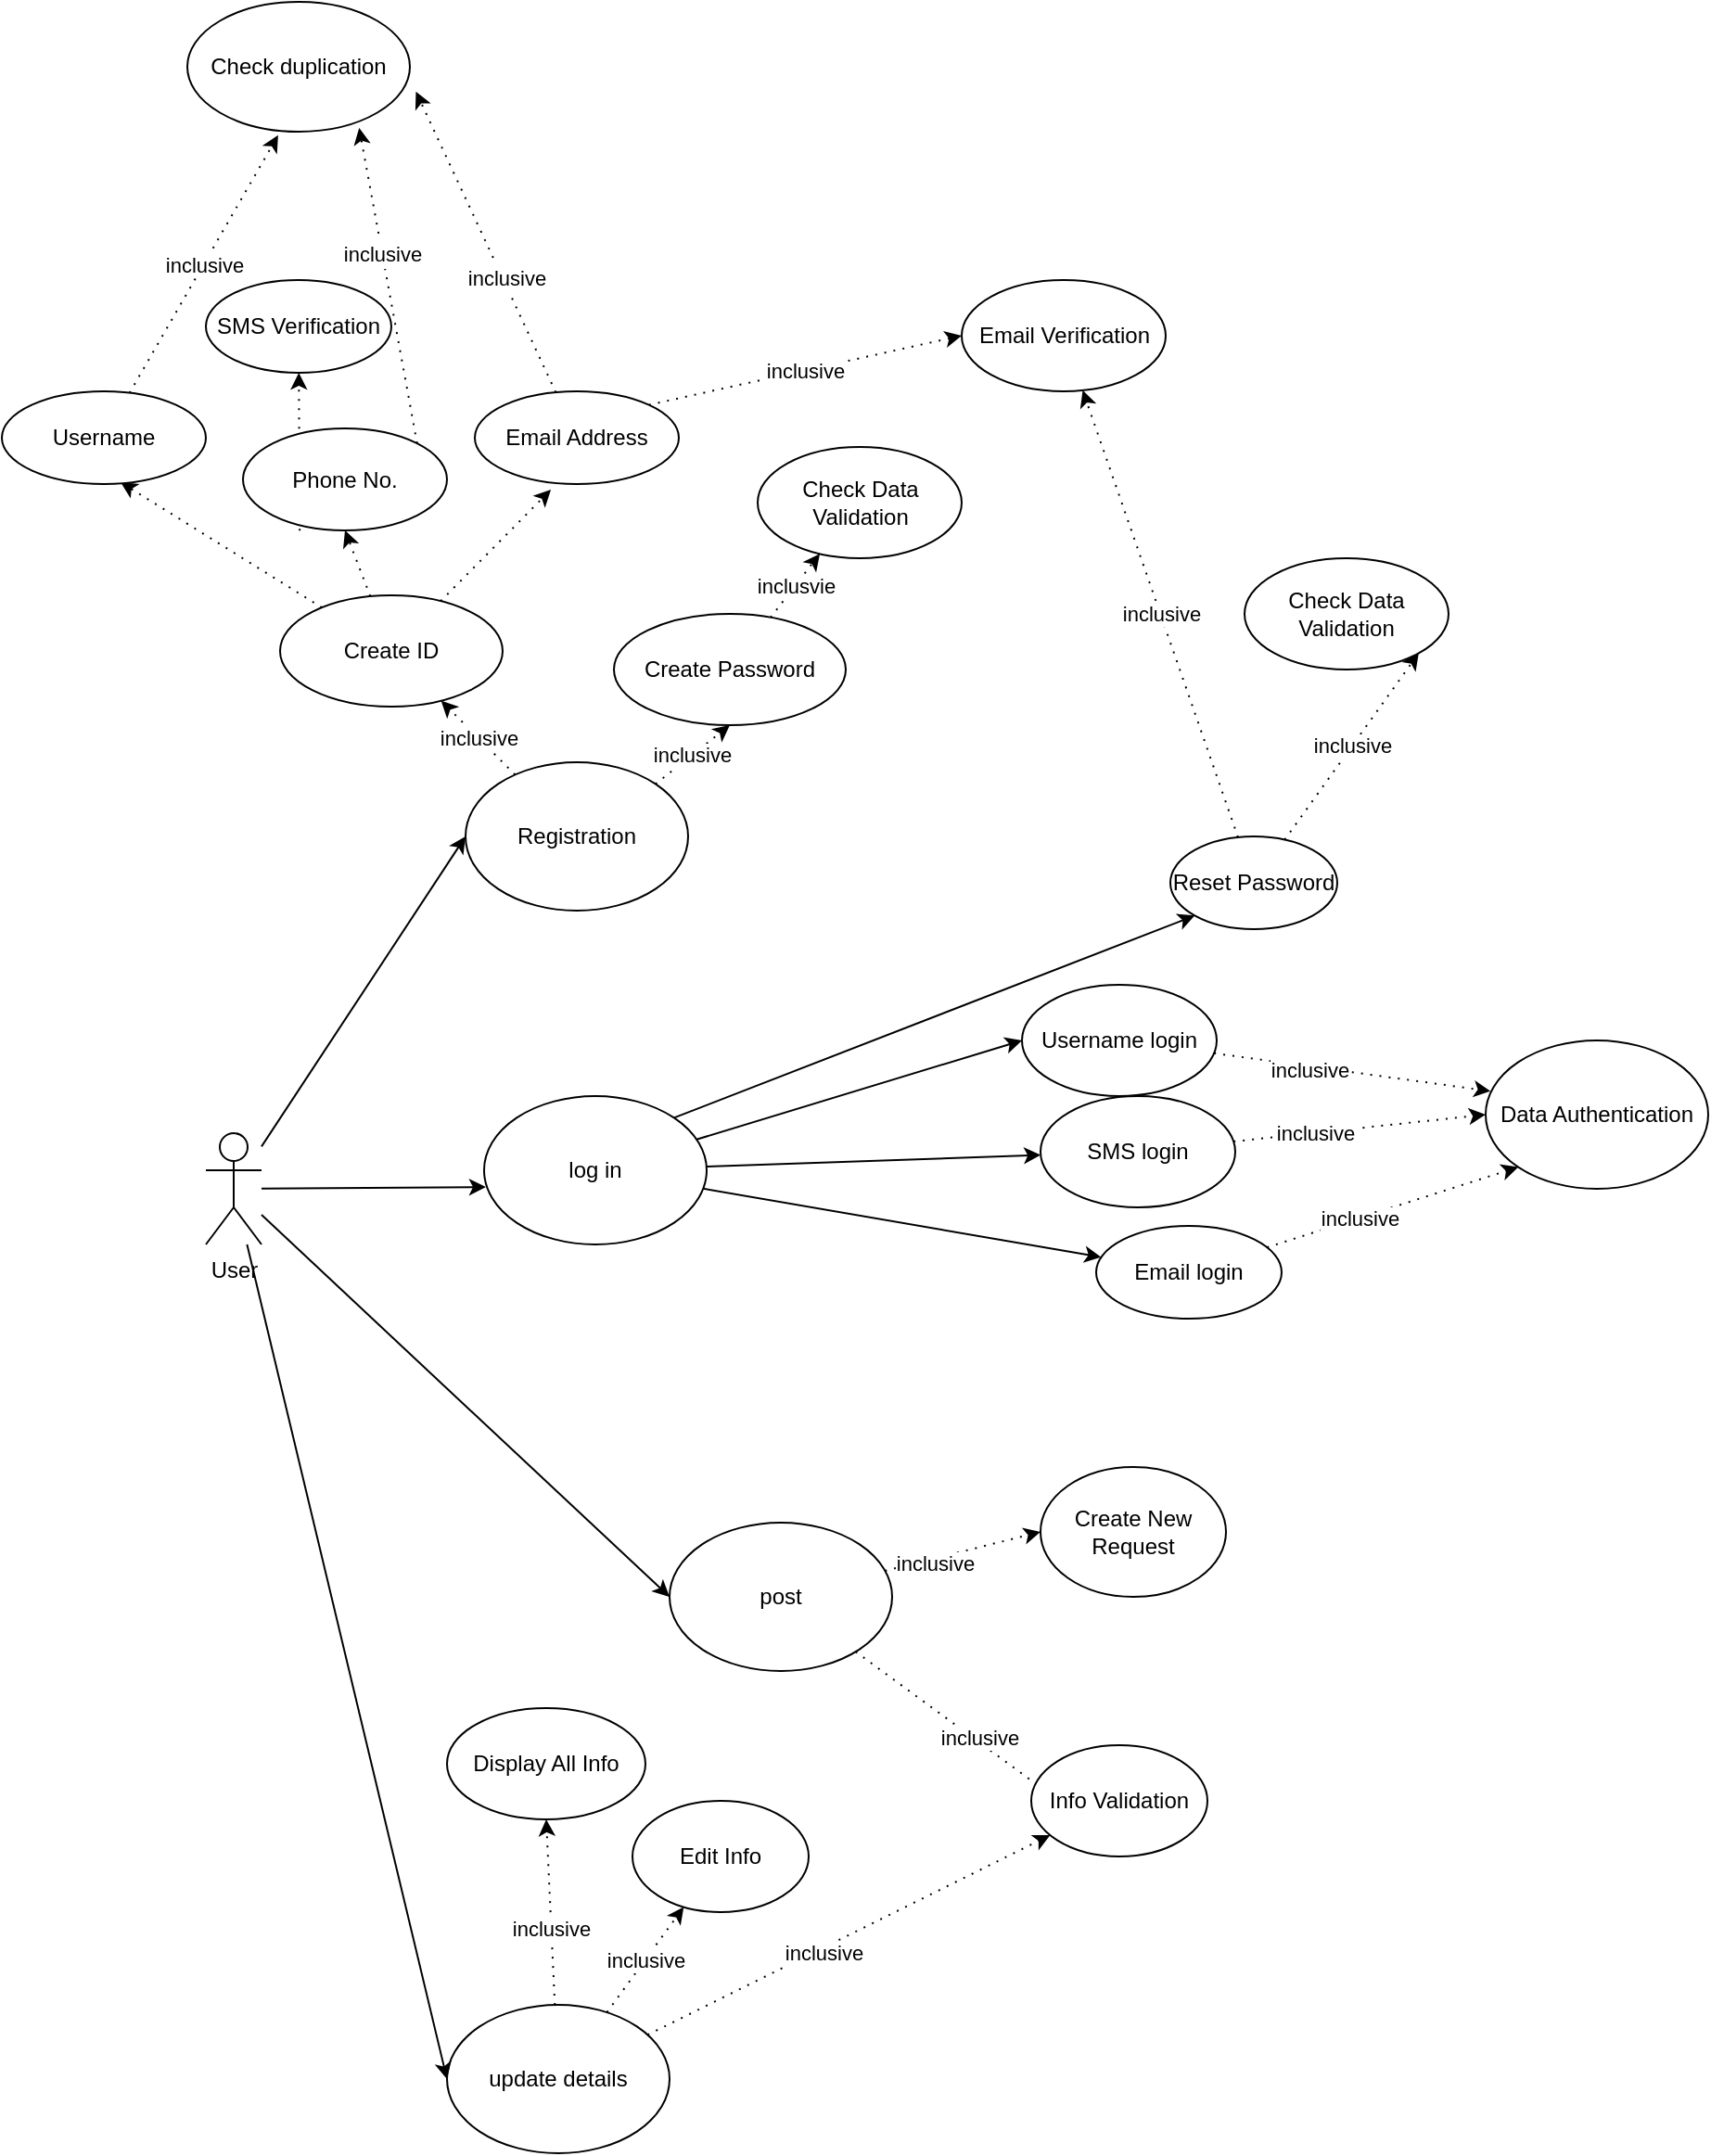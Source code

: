 <mxfile version="14.4.3" type="github" pages="3">
  <diagram id="J1pVOA-ZvW1FpZxHNtI7" name="Page-8">
    <mxGraphModel dx="2272" dy="1846" grid="1" gridSize="10" guides="1" tooltips="1" connect="1" arrows="1" fold="1" page="1" pageScale="1" pageWidth="850" pageHeight="1100" math="0" shadow="0">
      <root>
        <mxCell id="-JLZlp7w4YEet5CklS7g-0" />
        <mxCell id="-JLZlp7w4YEet5CklS7g-1" parent="-JLZlp7w4YEet5CklS7g-0" />
        <mxCell id="S5fxNFpfdp4Qe1ETzRrZ-0" value="Check duplication" style="ellipse;whiteSpace=wrap;html=1;" parent="-JLZlp7w4YEet5CklS7g-1" vertex="1">
          <mxGeometry x="80" y="-260" width="120" height="70" as="geometry" />
        </mxCell>
        <mxCell id="5r7ipQPy4vx4rVx7mWua-0" style="rounded=0;orthogonalLoop=1;jettySize=auto;html=1;entryX=0;entryY=0.5;entryDx=0;entryDy=0;" parent="-JLZlp7w4YEet5CklS7g-1" source="S5fxNFpfdp4Qe1ETzRrZ-1" target="S5fxNFpfdp4Qe1ETzRrZ-22" edge="1">
          <mxGeometry relative="1" as="geometry" />
        </mxCell>
        <mxCell id="5r7ipQPy4vx4rVx7mWua-1" style="edgeStyle=none;rounded=0;orthogonalLoop=1;jettySize=auto;html=1;" parent="-JLZlp7w4YEet5CklS7g-1" source="S5fxNFpfdp4Qe1ETzRrZ-1" target="S5fxNFpfdp4Qe1ETzRrZ-23" edge="1">
          <mxGeometry relative="1" as="geometry" />
        </mxCell>
        <mxCell id="5r7ipQPy4vx4rVx7mWua-2" style="edgeStyle=none;rounded=0;orthogonalLoop=1;jettySize=auto;html=1;" parent="-JLZlp7w4YEet5CklS7g-1" source="S5fxNFpfdp4Qe1ETzRrZ-1" target="S5fxNFpfdp4Qe1ETzRrZ-24" edge="1">
          <mxGeometry relative="1" as="geometry" />
        </mxCell>
        <mxCell id="5r7ipQPy4vx4rVx7mWua-13" style="edgeStyle=none;rounded=0;orthogonalLoop=1;jettySize=auto;html=1;entryX=0;entryY=1;entryDx=0;entryDy=0;exitX=1;exitY=0;exitDx=0;exitDy=0;" parent="-JLZlp7w4YEet5CklS7g-1" source="S5fxNFpfdp4Qe1ETzRrZ-1" target="5r7ipQPy4vx4rVx7mWua-7" edge="1">
          <mxGeometry relative="1" as="geometry" />
        </mxCell>
        <mxCell id="S5fxNFpfdp4Qe1ETzRrZ-1" value="log in" style="ellipse;whiteSpace=wrap;html=1;" parent="-JLZlp7w4YEet5CklS7g-1" vertex="1">
          <mxGeometry x="240" y="330" width="120" height="80" as="geometry" />
        </mxCell>
        <mxCell id="5r7ipQPy4vx4rVx7mWua-26" style="edgeStyle=none;rounded=0;orthogonalLoop=1;jettySize=auto;html=1;entryX=0.5;entryY=1;entryDx=0;entryDy=0;dashed=1;dashPattern=1 4;" parent="-JLZlp7w4YEet5CklS7g-1" source="S5fxNFpfdp4Qe1ETzRrZ-3" target="5r7ipQPy4vx4rVx7mWua-18" edge="1">
          <mxGeometry relative="1" as="geometry" />
        </mxCell>
        <mxCell id="5r7ipQPy4vx4rVx7mWua-46" value="inclusive" style="edgeLabel;html=1;align=center;verticalAlign=middle;resizable=0;points=[];" parent="5r7ipQPy4vx4rVx7mWua-26" vertex="1" connectable="0">
          <mxGeometry x="-0.186" relative="1" as="geometry">
            <mxPoint as="offset" />
          </mxGeometry>
        </mxCell>
        <mxCell id="5r7ipQPy4vx4rVx7mWua-27" value="inclusive" style="edgeStyle=none;rounded=0;orthogonalLoop=1;jettySize=auto;html=1;dashed=1;dashPattern=1 4;" parent="-JLZlp7w4YEet5CklS7g-1" source="S5fxNFpfdp4Qe1ETzRrZ-3" target="5r7ipQPy4vx4rVx7mWua-19" edge="1">
          <mxGeometry relative="1" as="geometry" />
        </mxCell>
        <mxCell id="5r7ipQPy4vx4rVx7mWua-43" style="edgeStyle=none;rounded=0;orthogonalLoop=1;jettySize=auto;html=1;dashed=1;dashPattern=1 4;" parent="-JLZlp7w4YEet5CklS7g-1" source="S5fxNFpfdp4Qe1ETzRrZ-3" target="5r7ipQPy4vx4rVx7mWua-20" edge="1">
          <mxGeometry relative="1" as="geometry" />
        </mxCell>
        <mxCell id="5r7ipQPy4vx4rVx7mWua-45" value="inclusive" style="edgeLabel;html=1;align=center;verticalAlign=middle;resizable=0;points=[];" parent="5r7ipQPy4vx4rVx7mWua-43" vertex="1" connectable="0">
          <mxGeometry x="-0.132" y="-2" relative="1" as="geometry">
            <mxPoint as="offset" />
          </mxGeometry>
        </mxCell>
        <mxCell id="S5fxNFpfdp4Qe1ETzRrZ-3" value="update details" style="ellipse;whiteSpace=wrap;html=1;" parent="-JLZlp7w4YEet5CklS7g-1" vertex="1">
          <mxGeometry x="220" y="820" width="120" height="80" as="geometry" />
        </mxCell>
        <mxCell id="5r7ipQPy4vx4rVx7mWua-24" style="edgeStyle=none;rounded=0;orthogonalLoop=1;jettySize=auto;html=1;entryX=0;entryY=0.5;entryDx=0;entryDy=0;dashed=1;dashPattern=1 4;" parent="-JLZlp7w4YEet5CklS7g-1" source="S5fxNFpfdp4Qe1ETzRrZ-4" target="5r7ipQPy4vx4rVx7mWua-21" edge="1">
          <mxGeometry relative="1" as="geometry" />
        </mxCell>
        <mxCell id="5r7ipQPy4vx4rVx7mWua-47" value="inclusive" style="edgeLabel;html=1;align=center;verticalAlign=middle;resizable=0;points=[];" parent="5r7ipQPy4vx4rVx7mWua-24" vertex="1" connectable="0">
          <mxGeometry x="-0.372" y="-2" relative="1" as="geometry">
            <mxPoint as="offset" />
          </mxGeometry>
        </mxCell>
        <mxCell id="5r7ipQPy4vx4rVx7mWua-28" style="edgeStyle=none;rounded=0;orthogonalLoop=1;jettySize=auto;html=1;entryX=0.158;entryY=0.5;entryDx=0;entryDy=0;entryPerimeter=0;dashed=1;dashPattern=1 4;" parent="-JLZlp7w4YEet5CklS7g-1" source="S5fxNFpfdp4Qe1ETzRrZ-4" target="5r7ipQPy4vx4rVx7mWua-20" edge="1">
          <mxGeometry relative="1" as="geometry" />
        </mxCell>
        <mxCell id="5r7ipQPy4vx4rVx7mWua-44" value="inclusive" style="edgeLabel;html=1;align=center;verticalAlign=middle;resizable=0;points=[];" parent="5r7ipQPy4vx4rVx7mWua-28" vertex="1" connectable="0">
          <mxGeometry x="0.189" y="2" relative="1" as="geometry">
            <mxPoint as="offset" />
          </mxGeometry>
        </mxCell>
        <mxCell id="S5fxNFpfdp4Qe1ETzRrZ-4" value="post" style="ellipse;whiteSpace=wrap;html=1;" parent="-JLZlp7w4YEet5CklS7g-1" vertex="1">
          <mxGeometry x="340" y="560" width="120" height="80" as="geometry" />
        </mxCell>
        <mxCell id="S5fxNFpfdp4Qe1ETzRrZ-11" style="rounded=0;orthogonalLoop=1;jettySize=auto;html=1;entryX=0;entryY=0.5;entryDx=0;entryDy=0;" parent="-JLZlp7w4YEet5CklS7g-1" source="S5fxNFpfdp4Qe1ETzRrZ-5" target="S5fxNFpfdp4Qe1ETzRrZ-10" edge="1">
          <mxGeometry relative="1" as="geometry" />
        </mxCell>
        <mxCell id="S5fxNFpfdp4Qe1ETzRrZ-19" style="edgeStyle=none;rounded=0;orthogonalLoop=1;jettySize=auto;html=1;entryX=0.008;entryY=0.613;entryDx=0;entryDy=0;entryPerimeter=0;" parent="-JLZlp7w4YEet5CklS7g-1" source="S5fxNFpfdp4Qe1ETzRrZ-5" target="S5fxNFpfdp4Qe1ETzRrZ-1" edge="1">
          <mxGeometry relative="1" as="geometry" />
        </mxCell>
        <mxCell id="S5fxNFpfdp4Qe1ETzRrZ-20" style="edgeStyle=none;rounded=0;orthogonalLoop=1;jettySize=auto;html=1;entryX=0;entryY=0.5;entryDx=0;entryDy=0;" parent="-JLZlp7w4YEet5CklS7g-1" source="S5fxNFpfdp4Qe1ETzRrZ-5" target="S5fxNFpfdp4Qe1ETzRrZ-3" edge="1">
          <mxGeometry relative="1" as="geometry" />
        </mxCell>
        <mxCell id="S5fxNFpfdp4Qe1ETzRrZ-21" style="edgeStyle=none;rounded=0;orthogonalLoop=1;jettySize=auto;html=1;entryX=0;entryY=0.5;entryDx=0;entryDy=0;" parent="-JLZlp7w4YEet5CklS7g-1" source="S5fxNFpfdp4Qe1ETzRrZ-5" target="S5fxNFpfdp4Qe1ETzRrZ-4" edge="1">
          <mxGeometry relative="1" as="geometry">
            <mxPoint x="250" y="630" as="targetPoint" />
          </mxGeometry>
        </mxCell>
        <mxCell id="S5fxNFpfdp4Qe1ETzRrZ-5" value="User" style="shape=umlActor;verticalLabelPosition=bottom;verticalAlign=top;html=1;outlineConnect=0;" parent="-JLZlp7w4YEet5CklS7g-1" vertex="1">
          <mxGeometry x="90" y="350" width="30" height="60" as="geometry" />
        </mxCell>
        <mxCell id="S5fxNFpfdp4Qe1ETzRrZ-6" value="Check Data Validation" style="ellipse;whiteSpace=wrap;html=1;" parent="-JLZlp7w4YEet5CklS7g-1" vertex="1">
          <mxGeometry x="650" y="40" width="110" height="60" as="geometry" />
        </mxCell>
        <mxCell id="S5fxNFpfdp4Qe1ETzRrZ-7" value="SMS Verification" style="ellipse;whiteSpace=wrap;html=1;" parent="-JLZlp7w4YEet5CklS7g-1" vertex="1">
          <mxGeometry x="90" y="-110" width="100" height="50" as="geometry" />
        </mxCell>
        <mxCell id="S5fxNFpfdp4Qe1ETzRrZ-15" style="edgeStyle=none;rounded=0;orthogonalLoop=1;jettySize=auto;html=1;dashed=1;dashPattern=1 4;exitX=0.278;exitY=1.003;exitDx=0;exitDy=0;exitPerimeter=0;" parent="-JLZlp7w4YEet5CklS7g-1" source="5r7ipQPy4vx4rVx7mWua-49" target="S5fxNFpfdp4Qe1ETzRrZ-7" edge="1">
          <mxGeometry relative="1" as="geometry">
            <mxPoint x="75" y="-240" as="sourcePoint" />
          </mxGeometry>
        </mxCell>
        <mxCell id="S5fxNFpfdp4Qe1ETzRrZ-18" value="inclusive" style="edgeLabel;html=1;align=center;verticalAlign=middle;resizable=0;points=[];" parent="S5fxNFpfdp4Qe1ETzRrZ-15" vertex="1" connectable="0">
          <mxGeometry x="-0.355" y="3" relative="1" as="geometry">
            <mxPoint as="offset" />
          </mxGeometry>
        </mxCell>
        <mxCell id="5r7ipQPy4vx4rVx7mWua-31" value="inclusive" style="edgeStyle=none;rounded=0;orthogonalLoop=1;jettySize=auto;html=1;dashed=1;dashPattern=1 4;" parent="-JLZlp7w4YEet5CklS7g-1" source="S5fxNFpfdp4Qe1ETzRrZ-10" target="5r7ipQPy4vx4rVx7mWua-29" edge="1">
          <mxGeometry relative="1" as="geometry" />
        </mxCell>
        <mxCell id="5r7ipQPy4vx4rVx7mWua-32" value="inclusive" style="edgeStyle=none;rounded=0;orthogonalLoop=1;jettySize=auto;html=1;entryX=0.5;entryY=1;entryDx=0;entryDy=0;dashed=1;dashPattern=1 4;exitX=1;exitY=0;exitDx=0;exitDy=0;" parent="-JLZlp7w4YEet5CklS7g-1" source="S5fxNFpfdp4Qe1ETzRrZ-10" target="5r7ipQPy4vx4rVx7mWua-30" edge="1">
          <mxGeometry relative="1" as="geometry">
            <mxPoint x="392.687" y="149.998" as="sourcePoint" />
          </mxGeometry>
        </mxCell>
        <mxCell id="S5fxNFpfdp4Qe1ETzRrZ-10" value="Registration" style="ellipse;whiteSpace=wrap;html=1;" parent="-JLZlp7w4YEet5CklS7g-1" vertex="1">
          <mxGeometry x="230" y="150" width="120" height="80" as="geometry" />
        </mxCell>
        <mxCell id="5r7ipQPy4vx4rVx7mWua-4" style="edgeStyle=none;rounded=0;orthogonalLoop=1;jettySize=auto;html=1;entryX=0.022;entryY=0.342;entryDx=0;entryDy=0;entryPerimeter=0;dashed=1;dashPattern=1 4;" parent="-JLZlp7w4YEet5CklS7g-1" source="S5fxNFpfdp4Qe1ETzRrZ-22" target="5r7ipQPy4vx4rVx7mWua-3" edge="1">
          <mxGeometry relative="1" as="geometry" />
        </mxCell>
        <mxCell id="5r7ipQPy4vx4rVx7mWua-8" value="inclusive" style="edgeLabel;html=1;align=center;verticalAlign=middle;resizable=0;points=[];" parent="5r7ipQPy4vx4rVx7mWua-4" vertex="1" connectable="0">
          <mxGeometry x="-0.314" y="-2" relative="1" as="geometry">
            <mxPoint as="offset" />
          </mxGeometry>
        </mxCell>
        <mxCell id="S5fxNFpfdp4Qe1ETzRrZ-22" value="Username login" style="ellipse;whiteSpace=wrap;html=1;" parent="-JLZlp7w4YEet5CklS7g-1" vertex="1">
          <mxGeometry x="530" y="270" width="105" height="60" as="geometry" />
        </mxCell>
        <mxCell id="5r7ipQPy4vx4rVx7mWua-5" style="edgeStyle=none;rounded=0;orthogonalLoop=1;jettySize=auto;html=1;entryX=0;entryY=0.5;entryDx=0;entryDy=0;dashed=1;dashPattern=1 4;" parent="-JLZlp7w4YEet5CklS7g-1" source="S5fxNFpfdp4Qe1ETzRrZ-23" target="5r7ipQPy4vx4rVx7mWua-3" edge="1">
          <mxGeometry relative="1" as="geometry" />
        </mxCell>
        <mxCell id="5r7ipQPy4vx4rVx7mWua-9" value="inclusive" style="edgeLabel;html=1;align=center;verticalAlign=middle;resizable=0;points=[];" parent="5r7ipQPy4vx4rVx7mWua-5" vertex="1" connectable="0">
          <mxGeometry x="-0.34" relative="1" as="geometry">
            <mxPoint x="-1" as="offset" />
          </mxGeometry>
        </mxCell>
        <mxCell id="S5fxNFpfdp4Qe1ETzRrZ-23" value="SMS login" style="ellipse;whiteSpace=wrap;html=1;" parent="-JLZlp7w4YEet5CklS7g-1" vertex="1">
          <mxGeometry x="540" y="330" width="105" height="60" as="geometry" />
        </mxCell>
        <mxCell id="5r7ipQPy4vx4rVx7mWua-6" style="edgeStyle=none;rounded=0;orthogonalLoop=1;jettySize=auto;html=1;entryX=0;entryY=1;entryDx=0;entryDy=0;dashed=1;dashPattern=1 4;" parent="-JLZlp7w4YEet5CklS7g-1" source="S5fxNFpfdp4Qe1ETzRrZ-24" target="5r7ipQPy4vx4rVx7mWua-3" edge="1">
          <mxGeometry relative="1" as="geometry" />
        </mxCell>
        <mxCell id="5r7ipQPy4vx4rVx7mWua-10" value="inclusive" style="edgeLabel;html=1;align=center;verticalAlign=middle;resizable=0;points=[];" parent="5r7ipQPy4vx4rVx7mWua-6" vertex="1" connectable="0">
          <mxGeometry x="-0.268" relative="1" as="geometry">
            <mxPoint as="offset" />
          </mxGeometry>
        </mxCell>
        <mxCell id="S5fxNFpfdp4Qe1ETzRrZ-24" value="Email login" style="ellipse;whiteSpace=wrap;html=1;" parent="-JLZlp7w4YEet5CklS7g-1" vertex="1">
          <mxGeometry x="570" y="400" width="100" height="50" as="geometry" />
        </mxCell>
        <mxCell id="S5fxNFpfdp4Qe1ETzRrZ-25" value="Email Verification" style="ellipse;whiteSpace=wrap;html=1;" parent="-JLZlp7w4YEet5CklS7g-1" vertex="1">
          <mxGeometry x="497.5" y="-110" width="110" height="60" as="geometry" />
        </mxCell>
        <mxCell id="5r7ipQPy4vx4rVx7mWua-3" value="Data Authentication" style="ellipse;whiteSpace=wrap;html=1;" parent="-JLZlp7w4YEet5CklS7g-1" vertex="1">
          <mxGeometry x="780" y="300" width="120" height="80" as="geometry" />
        </mxCell>
        <mxCell id="5r7ipQPy4vx4rVx7mWua-16" value="inclusive" style="edgeStyle=none;rounded=0;orthogonalLoop=1;jettySize=auto;html=1;dashed=1;dashPattern=1 4;" parent="-JLZlp7w4YEet5CklS7g-1" source="5r7ipQPy4vx4rVx7mWua-7" target="S5fxNFpfdp4Qe1ETzRrZ-25" edge="1">
          <mxGeometry relative="1" as="geometry" />
        </mxCell>
        <mxCell id="5r7ipQPy4vx4rVx7mWua-17" value="inclusive" style="edgeStyle=none;rounded=0;orthogonalLoop=1;jettySize=auto;html=1;entryX=1;entryY=1;entryDx=0;entryDy=0;dashed=1;dashPattern=1 4;" parent="-JLZlp7w4YEet5CklS7g-1" source="5r7ipQPy4vx4rVx7mWua-7" target="S5fxNFpfdp4Qe1ETzRrZ-6" edge="1">
          <mxGeometry relative="1" as="geometry" />
        </mxCell>
        <mxCell id="5r7ipQPy4vx4rVx7mWua-7" value="Reset Password" style="ellipse;whiteSpace=wrap;html=1;" parent="-JLZlp7w4YEet5CklS7g-1" vertex="1">
          <mxGeometry x="610" y="190" width="90" height="50" as="geometry" />
        </mxCell>
        <mxCell id="5r7ipQPy4vx4rVx7mWua-18" value="Display All Info" style="ellipse;whiteSpace=wrap;html=1;" parent="-JLZlp7w4YEet5CklS7g-1" vertex="1">
          <mxGeometry x="220" y="660" width="107" height="60" as="geometry" />
        </mxCell>
        <mxCell id="5r7ipQPy4vx4rVx7mWua-19" value="Edit Info" style="ellipse;whiteSpace=wrap;html=1;" parent="-JLZlp7w4YEet5CklS7g-1" vertex="1">
          <mxGeometry x="320" y="710" width="95" height="60" as="geometry" />
        </mxCell>
        <mxCell id="5r7ipQPy4vx4rVx7mWua-20" value="Info Validation" style="ellipse;whiteSpace=wrap;html=1;" parent="-JLZlp7w4YEet5CklS7g-1" vertex="1">
          <mxGeometry x="535" y="680" width="95" height="60" as="geometry" />
        </mxCell>
        <mxCell id="5r7ipQPy4vx4rVx7mWua-21" value="Create New Request" style="ellipse;whiteSpace=wrap;html=1;" parent="-JLZlp7w4YEet5CklS7g-1" vertex="1">
          <mxGeometry x="540" y="530" width="100" height="70" as="geometry" />
        </mxCell>
        <mxCell id="5r7ipQPy4vx4rVx7mWua-33" value="inclusive" style="edgeStyle=none;rounded=0;orthogonalLoop=1;jettySize=auto;html=1;entryX=0.408;entryY=1.027;entryDx=0;entryDy=0;entryPerimeter=0;dashed=1;dashPattern=1 4;" parent="-JLZlp7w4YEet5CklS7g-1" source="5r7ipQPy4vx4rVx7mWua-48" target="S5fxNFpfdp4Qe1ETzRrZ-0" edge="1">
          <mxGeometry relative="1" as="geometry">
            <mxPoint x="320" y="-300" as="sourcePoint" />
          </mxGeometry>
        </mxCell>
        <mxCell id="5r7ipQPy4vx4rVx7mWua-40" value="inclusive" style="edgeStyle=none;rounded=0;orthogonalLoop=1;jettySize=auto;html=1;entryX=0;entryY=0.5;entryDx=0;entryDy=0;dashed=1;dashPattern=1 4;exitX=1;exitY=0;exitDx=0;exitDy=0;" parent="-JLZlp7w4YEet5CklS7g-1" source="5r7ipQPy4vx4rVx7mWua-50" target="S5fxNFpfdp4Qe1ETzRrZ-25" edge="1">
          <mxGeometry relative="1" as="geometry">
            <mxPoint x="430" y="-180" as="sourcePoint" />
          </mxGeometry>
        </mxCell>
        <mxCell id="WqiaQ7urnWpDzukykSG0-0" style="edgeStyle=none;rounded=0;orthogonalLoop=1;jettySize=auto;html=1;entryX=0.582;entryY=0.98;entryDx=0;entryDy=0;entryPerimeter=0;endArrow=classic;endFill=1;strokeWidth=1;fontSize=15;dashed=1;dashPattern=1 4;startArrow=none;startFill=0;" edge="1" parent="-JLZlp7w4YEet5CklS7g-1" source="5r7ipQPy4vx4rVx7mWua-29" target="5r7ipQPy4vx4rVx7mWua-48">
          <mxGeometry relative="1" as="geometry" />
        </mxCell>
        <mxCell id="WqiaQ7urnWpDzukykSG0-1" style="edgeStyle=none;rounded=0;orthogonalLoop=1;jettySize=auto;html=1;entryX=0.5;entryY=1;entryDx=0;entryDy=0;dashed=1;dashPattern=1 4;startArrow=none;startFill=0;endArrow=classic;endFill=1;strokeWidth=1;fontSize=15;" edge="1" parent="-JLZlp7w4YEet5CklS7g-1" source="5r7ipQPy4vx4rVx7mWua-29" target="5r7ipQPy4vx4rVx7mWua-49">
          <mxGeometry relative="1" as="geometry" />
        </mxCell>
        <mxCell id="WqiaQ7urnWpDzukykSG0-2" style="edgeStyle=none;rounded=0;orthogonalLoop=1;jettySize=auto;html=1;entryX=0.373;entryY=1.06;entryDx=0;entryDy=0;entryPerimeter=0;dashed=1;dashPattern=1 4;startArrow=none;startFill=0;endArrow=classic;endFill=1;strokeWidth=1;fontSize=15;" edge="1" parent="-JLZlp7w4YEet5CklS7g-1" source="5r7ipQPy4vx4rVx7mWua-29" target="5r7ipQPy4vx4rVx7mWua-50">
          <mxGeometry relative="1" as="geometry" />
        </mxCell>
        <mxCell id="5r7ipQPy4vx4rVx7mWua-29" value="Create ID" style="ellipse;whiteSpace=wrap;html=1;" parent="-JLZlp7w4YEet5CklS7g-1" vertex="1">
          <mxGeometry x="130" y="60" width="120" height="60" as="geometry" />
        </mxCell>
        <mxCell id="5r7ipQPy4vx4rVx7mWua-36" value="inclusvie" style="edgeStyle=none;rounded=0;orthogonalLoop=1;jettySize=auto;html=1;dashed=1;dashPattern=1 4;" parent="-JLZlp7w4YEet5CklS7g-1" source="5r7ipQPy4vx4rVx7mWua-30" target="5r7ipQPy4vx4rVx7mWua-34" edge="1">
          <mxGeometry relative="1" as="geometry" />
        </mxCell>
        <mxCell id="5r7ipQPy4vx4rVx7mWua-30" value="Create Password" style="ellipse;whiteSpace=wrap;html=1;" parent="-JLZlp7w4YEet5CklS7g-1" vertex="1">
          <mxGeometry x="310" y="70" width="125" height="60" as="geometry" />
        </mxCell>
        <mxCell id="5r7ipQPy4vx4rVx7mWua-34" value="Check Data Validation" style="ellipse;whiteSpace=wrap;html=1;" parent="-JLZlp7w4YEet5CklS7g-1" vertex="1">
          <mxGeometry x="387.5" y="-20" width="110" height="60" as="geometry" />
        </mxCell>
        <mxCell id="5r7ipQPy4vx4rVx7mWua-48" value="Username" style="ellipse;whiteSpace=wrap;html=1;" parent="-JLZlp7w4YEet5CklS7g-1" vertex="1">
          <mxGeometry x="-20" y="-50" width="110" height="50" as="geometry" />
        </mxCell>
        <mxCell id="5r7ipQPy4vx4rVx7mWua-51" style="edgeStyle=none;rounded=0;orthogonalLoop=1;jettySize=auto;html=1;entryX=0.772;entryY=0.971;entryDx=0;entryDy=0;entryPerimeter=0;dashed=1;dashPattern=1 4;exitX=1;exitY=0;exitDx=0;exitDy=0;" parent="-JLZlp7w4YEet5CklS7g-1" source="5r7ipQPy4vx4rVx7mWua-49" target="S5fxNFpfdp4Qe1ETzRrZ-0" edge="1">
          <mxGeometry relative="1" as="geometry" />
        </mxCell>
        <mxCell id="WqiaQ7urnWpDzukykSG0-4" value="&lt;font style=&quot;font-size: 11px&quot;&gt;inclusive&lt;/font&gt;" style="edgeLabel;html=1;align=center;verticalAlign=middle;resizable=0;points=[];fontSize=15;" vertex="1" connectable="0" parent="5r7ipQPy4vx4rVx7mWua-51">
          <mxGeometry x="0.224" relative="1" as="geometry">
            <mxPoint as="offset" />
          </mxGeometry>
        </mxCell>
        <mxCell id="5r7ipQPy4vx4rVx7mWua-49" value="Phone No." style="ellipse;whiteSpace=wrap;html=1;" parent="-JLZlp7w4YEet5CklS7g-1" vertex="1">
          <mxGeometry x="110" y="-30" width="110" height="55" as="geometry" />
        </mxCell>
        <mxCell id="5r7ipQPy4vx4rVx7mWua-52" style="edgeStyle=none;rounded=0;orthogonalLoop=1;jettySize=auto;html=1;entryX=1.027;entryY=0.691;entryDx=0;entryDy=0;entryPerimeter=0;dashed=1;dashPattern=1 4;" parent="-JLZlp7w4YEet5CklS7g-1" source="5r7ipQPy4vx4rVx7mWua-50" target="S5fxNFpfdp4Qe1ETzRrZ-0" edge="1">
          <mxGeometry relative="1" as="geometry" />
        </mxCell>
        <mxCell id="WqiaQ7urnWpDzukykSG0-3" value="&lt;font style=&quot;font-size: 11px&quot;&gt;inclusive&lt;/font&gt;" style="edgeLabel;html=1;align=center;verticalAlign=middle;resizable=0;points=[];fontSize=15;" vertex="1" connectable="0" parent="5r7ipQPy4vx4rVx7mWua-52">
          <mxGeometry x="-0.22" y="-3" relative="1" as="geometry">
            <mxPoint as="offset" />
          </mxGeometry>
        </mxCell>
        <mxCell id="5r7ipQPy4vx4rVx7mWua-50" value="Email Address" style="ellipse;whiteSpace=wrap;html=1;" parent="-JLZlp7w4YEet5CklS7g-1" vertex="1">
          <mxGeometry x="235" y="-50" width="110" height="50" as="geometry" />
        </mxCell>
      </root>
    </mxGraphModel>
  </diagram>
  <diagram id="XQ_CEOxAtQVZM_UZb1o9" name="Page-2">
    <mxGraphModel dx="2881" dy="1066" grid="1" gridSize="10" guides="1" tooltips="1" connect="1" arrows="1" fold="1" page="1" pageScale="1" pageWidth="850" pageHeight="1100" math="0" shadow="0">
      <root>
        <mxCell id="x_KAMn2RpfmGx4XSt-r3-0" />
        <mxCell id="x_KAMn2RpfmGx4XSt-r3-1" parent="x_KAMn2RpfmGx4XSt-r3-0" />
        <mxCell id="wo1Fu706Tqra_tc3UT-4-42" value="" style="shape=folder;fontStyle=1;spacingTop=10;tabWidth=40;tabHeight=14;tabPosition=left;html=1;fontSize=19;" parent="x_KAMn2RpfmGx4XSt-r3-1" vertex="1">
          <mxGeometry x="-110" y="560" width="320" height="260" as="geometry" />
        </mxCell>
        <mxCell id="x_KAMn2RpfmGx4XSt-r3-2" value="" style="shape=folder;fontStyle=1;spacingTop=10;tabWidth=40;tabHeight=14;tabPosition=left;html=1;" parent="x_KAMn2RpfmGx4XSt-r3-1" vertex="1">
          <mxGeometry x="190" y="70" width="540" height="340" as="geometry" />
        </mxCell>
        <mxCell id="x_KAMn2RpfmGx4XSt-r3-17" style="edgeStyle=none;rounded=0;orthogonalLoop=1;jettySize=auto;html=1;startArrow=block;startFill=0;endArrow=none;endFill=0;" parent="x_KAMn2RpfmGx4XSt-r3-1" source="x_KAMn2RpfmGx4XSt-r3-3" target="x_KAMn2RpfmGx4XSt-r3-4" edge="1">
          <mxGeometry relative="1" as="geometry" />
        </mxCell>
        <mxCell id="x_KAMn2RpfmGx4XSt-r3-18" style="edgeStyle=none;rounded=0;orthogonalLoop=1;jettySize=auto;html=1;entryX=0.25;entryY=0;entryDx=0;entryDy=0;startArrow=block;startFill=0;endArrow=none;endFill=0;" parent="x_KAMn2RpfmGx4XSt-r3-1" source="x_KAMn2RpfmGx4XSt-r3-3" target="x_KAMn2RpfmGx4XSt-r3-5" edge="1">
          <mxGeometry relative="1" as="geometry" />
        </mxCell>
        <mxCell id="x_KAMn2RpfmGx4XSt-r3-3" value="&lt;font style=&quot;font-size: 19px&quot;&gt;User Account&lt;/font&gt;" style="html=1;" parent="x_KAMn2RpfmGx4XSt-r3-1" vertex="1">
          <mxGeometry x="405" y="150" width="125" height="70" as="geometry" />
        </mxCell>
        <mxCell id="x_KAMn2RpfmGx4XSt-r3-9" style="edgeStyle=none;rounded=0;orthogonalLoop=1;jettySize=auto;html=1;entryX=0.5;entryY=0;entryDx=0;entryDy=0;startArrow=classic;startFill=1;endArrow=none;endFill=0;" parent="x_KAMn2RpfmGx4XSt-r3-1" source="x_KAMn2RpfmGx4XSt-r3-4" target="x_KAMn2RpfmGx4XSt-r3-6" edge="1">
          <mxGeometry relative="1" as="geometry" />
        </mxCell>
        <mxCell id="x_KAMn2RpfmGx4XSt-r3-10" style="edgeStyle=none;rounded=0;orthogonalLoop=1;jettySize=auto;html=1;entryX=0.5;entryY=0;entryDx=0;entryDy=0;startArrow=classic;startFill=1;endArrow=none;endFill=0;" parent="x_KAMn2RpfmGx4XSt-r3-1" source="x_KAMn2RpfmGx4XSt-r3-4" target="x_KAMn2RpfmGx4XSt-r3-7" edge="1">
          <mxGeometry relative="1" as="geometry" />
        </mxCell>
        <mxCell id="x_KAMn2RpfmGx4XSt-r3-11" style="edgeStyle=none;rounded=0;orthogonalLoop=1;jettySize=auto;html=1;entryX=0.25;entryY=0;entryDx=0;entryDy=0;startArrow=classic;startFill=1;endArrow=none;endFill=0;" parent="x_KAMn2RpfmGx4XSt-r3-1" source="x_KAMn2RpfmGx4XSt-r3-4" target="x_KAMn2RpfmGx4XSt-r3-8" edge="1">
          <mxGeometry relative="1" as="geometry" />
        </mxCell>
        <mxCell id="x_KAMn2RpfmGx4XSt-r3-4" value="&lt;font style=&quot;font-size: 19px&quot;&gt;UserId&lt;/font&gt;" style="html=1;" parent="x_KAMn2RpfmGx4XSt-r3-1" vertex="1">
          <mxGeometry x="330" y="250" width="110" height="50" as="geometry" />
        </mxCell>
        <mxCell id="x_KAMn2RpfmGx4XSt-r3-5" value="&lt;font style=&quot;font-size: 19px&quot;&gt;Password&lt;/font&gt;" style="html=1;" parent="x_KAMn2RpfmGx4XSt-r3-1" vertex="1">
          <mxGeometry x="555" y="245" width="120" height="60" as="geometry" />
        </mxCell>
        <mxCell id="x_KAMn2RpfmGx4XSt-r3-6" value="&lt;font style=&quot;font-size: 19px&quot;&gt;NickName&lt;/font&gt;" style="html=1;" parent="x_KAMn2RpfmGx4XSt-r3-1" vertex="1">
          <mxGeometry x="210" y="330" width="110" height="50" as="geometry" />
        </mxCell>
        <mxCell id="x_KAMn2RpfmGx4XSt-r3-7" value="&lt;font style=&quot;font-size: 19px&quot;&gt;PhoneNumber&lt;/font&gt;" style="html=1;" parent="x_KAMn2RpfmGx4XSt-r3-1" vertex="1">
          <mxGeometry x="340" y="330" width="130" height="50" as="geometry" />
        </mxCell>
        <mxCell id="x_KAMn2RpfmGx4XSt-r3-8" value="&lt;font style=&quot;font-size: 19px&quot;&gt;EmailAddress&lt;/font&gt;" style="html=1;" parent="x_KAMn2RpfmGx4XSt-r3-1" vertex="1">
          <mxGeometry x="490" y="330" width="140" height="50" as="geometry" />
        </mxCell>
        <mxCell id="x_KAMn2RpfmGx4XSt-r3-25" value="UserMgr" style="text;align=center;fontStyle=1;verticalAlign=middle;spacingLeft=3;spacingRight=3;strokeColor=none;rotatable=0;points=[[0,0.5],[1,0.5]];portConstraint=eastwest;fontSize=19;" parent="x_KAMn2RpfmGx4XSt-r3-1" vertex="1">
          <mxGeometry x="442.5" y="100" width="80" height="26" as="geometry" />
        </mxCell>
        <mxCell id="He20caQpJkefmqMjNLI--17" value="" style="shape=folder;fontStyle=1;spacingTop=10;tabWidth=40;tabHeight=14;tabPosition=left;html=1;" parent="x_KAMn2RpfmGx4XSt-r3-1" vertex="1">
          <mxGeometry x="-570" y="50" width="500" height="340" as="geometry" />
        </mxCell>
        <mxCell id="wo1Fu706Tqra_tc3UT-4-12" value="ProducerMgr" style="text;align=center;fontStyle=1;verticalAlign=middle;spacingLeft=3;spacingRight=3;strokeColor=none;rotatable=0;points=[[0,0.5],[1,0.5]];portConstraint=eastwest;fontSize=19;" parent="x_KAMn2RpfmGx4XSt-r3-1" vertex="1">
          <mxGeometry x="-360" y="74" width="80" height="26" as="geometry" />
        </mxCell>
        <mxCell id="wo1Fu706Tqra_tc3UT-4-30" style="edgeStyle=none;rounded=0;orthogonalLoop=1;jettySize=auto;html=1;startArrow=block;startFill=0;endArrow=none;endFill=0;fontSize=19;entryX=0;entryY=0.5;entryDx=0;entryDy=0;" parent="x_KAMn2RpfmGx4XSt-r3-1" source="wo1Fu706Tqra_tc3UT-4-13" target="x_KAMn2RpfmGx4XSt-r3-3" edge="1">
          <mxGeometry relative="1" as="geometry" />
        </mxCell>
        <mxCell id="wo1Fu706Tqra_tc3UT-4-31" style="edgeStyle=none;rounded=0;orthogonalLoop=1;jettySize=auto;html=1;entryX=0.5;entryY=0;entryDx=0;entryDy=0;startArrow=block;startFill=0;endArrow=none;endFill=0;fontSize=19;" parent="x_KAMn2RpfmGx4XSt-r3-1" source="wo1Fu706Tqra_tc3UT-4-13" target="wo1Fu706Tqra_tc3UT-4-14" edge="1">
          <mxGeometry relative="1" as="geometry" />
        </mxCell>
        <mxCell id="wo1Fu706Tqra_tc3UT-4-32" style="edgeStyle=none;rounded=0;orthogonalLoop=1;jettySize=auto;html=1;startArrow=block;startFill=0;endArrow=none;endFill=0;fontSize=19;" parent="x_KAMn2RpfmGx4XSt-r3-1" source="wo1Fu706Tqra_tc3UT-4-13" target="wo1Fu706Tqra_tc3UT-4-15" edge="1">
          <mxGeometry relative="1" as="geometry" />
        </mxCell>
        <mxCell id="wo1Fu706Tqra_tc3UT-4-33" style="edgeStyle=none;rounded=0;orthogonalLoop=1;jettySize=auto;html=1;entryX=0.25;entryY=0;entryDx=0;entryDy=0;startArrow=block;startFill=0;endArrow=none;endFill=0;fontSize=19;" parent="x_KAMn2RpfmGx4XSt-r3-1" source="wo1Fu706Tqra_tc3UT-4-13" target="wo1Fu706Tqra_tc3UT-4-17" edge="1">
          <mxGeometry relative="1" as="geometry" />
        </mxCell>
        <mxCell id="wo1Fu706Tqra_tc3UT-4-13" value="Producer" style="html=1;fontSize=19;" parent="x_KAMn2RpfmGx4XSt-r3-1" vertex="1">
          <mxGeometry x="-375" y="110" width="110" height="50" as="geometry" />
        </mxCell>
        <mxCell id="tuZ0kHktLN6jdNmARQme-3" style="edgeStyle=none;rounded=0;orthogonalLoop=1;jettySize=auto;html=1;entryX=0.25;entryY=0;entryDx=0;entryDy=0;startArrow=none;startFill=0;endArrow=none;endFill=0;fontSize=19;" parent="x_KAMn2RpfmGx4XSt-r3-1" source="wo1Fu706Tqra_tc3UT-4-14" target="tuZ0kHktLN6jdNmARQme-2" edge="1">
          <mxGeometry relative="1" as="geometry" />
        </mxCell>
        <mxCell id="wo1Fu706Tqra_tc3UT-4-14" value="PrivateTeacher" style="html=1;fontSize=19;" parent="x_KAMn2RpfmGx4XSt-r3-1" vertex="1">
          <mxGeometry x="-540" y="205" width="130" height="50" as="geometry" />
        </mxCell>
        <mxCell id="tuZ0kHktLN6jdNmARQme-4" style="edgeStyle=none;rounded=0;orthogonalLoop=1;jettySize=auto;html=1;startArrow=none;startFill=0;endArrow=none;endFill=0;fontSize=19;" parent="x_KAMn2RpfmGx4XSt-r3-1" source="wo1Fu706Tqra_tc3UT-4-15" target="tuZ0kHktLN6jdNmARQme-2" edge="1">
          <mxGeometry relative="1" as="geometry" />
        </mxCell>
        <mxCell id="wo1Fu706Tqra_tc3UT-4-15" value="TuitionCenter" style="html=1;fontSize=19;" parent="x_KAMn2RpfmGx4XSt-r3-1" vertex="1">
          <mxGeometry x="-380" y="205" width="130" height="50" as="geometry" />
        </mxCell>
        <mxCell id="tuZ0kHktLN6jdNmARQme-1" style="edgeStyle=none;rounded=0;orthogonalLoop=1;jettySize=auto;html=1;entryX=0.5;entryY=0;entryDx=0;entryDy=0;startArrow=none;startFill=0;endArrow=none;endFill=0;fontSize=19;" parent="x_KAMn2RpfmGx4XSt-r3-1" source="wo1Fu706Tqra_tc3UT-4-17" target="tuZ0kHktLN6jdNmARQme-0" edge="1">
          <mxGeometry relative="1" as="geometry" />
        </mxCell>
        <mxCell id="wo1Fu706Tqra_tc3UT-4-17" value="Landlord" style="html=1;fontSize=19;" parent="x_KAMn2RpfmGx4XSt-r3-1" vertex="1">
          <mxGeometry x="-200" y="205" width="110" height="50" as="geometry" />
        </mxCell>
        <mxCell id="wo1Fu706Tqra_tc3UT-4-18" value="" style="shape=folder;fontStyle=1;spacingTop=10;tabWidth=40;tabHeight=14;tabPosition=left;html=1;fontSize=19;" parent="x_KAMn2RpfmGx4XSt-r3-1" vertex="1">
          <mxGeometry x="310" y="458" width="450" height="342" as="geometry" />
        </mxCell>
        <mxCell id="wo1Fu706Tqra_tc3UT-4-19" value="PaymentMgr" style="text;align=center;fontStyle=1;verticalAlign=middle;spacingLeft=3;spacingRight=3;strokeColor=none;rotatable=0;points=[[0,0.5],[1,0.5]];portConstraint=eastwest;fontSize=19;" parent="x_KAMn2RpfmGx4XSt-r3-1" vertex="1">
          <mxGeometry x="480" y="479" width="80" height="26" as="geometry" />
        </mxCell>
        <mxCell id="wo1Fu706Tqra_tc3UT-4-52" style="edgeStyle=none;rounded=0;orthogonalLoop=1;jettySize=auto;html=1;startArrow=block;startFill=0;endArrow=none;endFill=0;fontSize=19;" parent="x_KAMn2RpfmGx4XSt-r3-1" source="wo1Fu706Tqra_tc3UT-4-20" target="wo1Fu706Tqra_tc3UT-4-21" edge="1">
          <mxGeometry relative="1" as="geometry" />
        </mxCell>
        <mxCell id="wo1Fu706Tqra_tc3UT-4-56" style="edgeStyle=none;rounded=0;orthogonalLoop=1;jettySize=auto;html=1;entryX=0;entryY=0.5;entryDx=0;entryDy=0;startArrow=none;startFill=0;endArrow=none;endFill=0;fontSize=19;" parent="x_KAMn2RpfmGx4XSt-r3-1" source="wo1Fu706Tqra_tc3UT-4-20" target="wo1Fu706Tqra_tc3UT-4-25" edge="1">
          <mxGeometry relative="1" as="geometry" />
        </mxCell>
        <mxCell id="wo1Fu706Tqra_tc3UT-4-20" value="Payment" style="html=1;fontSize=19;" parent="x_KAMn2RpfmGx4XSt-r3-1" vertex="1">
          <mxGeometry x="470" y="520" width="110" height="50" as="geometry" />
        </mxCell>
        <mxCell id="wo1Fu706Tqra_tc3UT-4-53" style="edgeStyle=none;rounded=0;orthogonalLoop=1;jettySize=auto;html=1;entryX=0.5;entryY=0;entryDx=0;entryDy=0;startArrow=block;startFill=0;endArrow=none;endFill=0;fontSize=19;" parent="x_KAMn2RpfmGx4XSt-r3-1" source="wo1Fu706Tqra_tc3UT-4-21" target="wo1Fu706Tqra_tc3UT-4-22" edge="1">
          <mxGeometry relative="1" as="geometry" />
        </mxCell>
        <mxCell id="wo1Fu706Tqra_tc3UT-4-54" style="edgeStyle=none;rounded=0;orthogonalLoop=1;jettySize=auto;html=1;entryX=0.5;entryY=0;entryDx=0;entryDy=0;startArrow=block;startFill=0;endArrow=none;endFill=0;fontSize=19;" parent="x_KAMn2RpfmGx4XSt-r3-1" source="wo1Fu706Tqra_tc3UT-4-21" target="wo1Fu706Tqra_tc3UT-4-23" edge="1">
          <mxGeometry relative="1" as="geometry" />
        </mxCell>
        <mxCell id="wo1Fu706Tqra_tc3UT-4-55" style="edgeStyle=none;rounded=0;orthogonalLoop=1;jettySize=auto;html=1;entryX=0.5;entryY=0;entryDx=0;entryDy=0;startArrow=block;startFill=0;endArrow=none;endFill=0;fontSize=19;" parent="x_KAMn2RpfmGx4XSt-r3-1" source="wo1Fu706Tqra_tc3UT-4-21" target="wo1Fu706Tqra_tc3UT-4-24" edge="1">
          <mxGeometry relative="1" as="geometry" />
        </mxCell>
        <mxCell id="wo1Fu706Tqra_tc3UT-4-21" value="ElectronicPayment" style="html=1;fontSize=19;" parent="x_KAMn2RpfmGx4XSt-r3-1" vertex="1">
          <mxGeometry x="442.5" y="604" width="165" height="50" as="geometry" />
        </mxCell>
        <mxCell id="wo1Fu706Tqra_tc3UT-4-22" value="BankTransfer" style="html=1;fontSize=19;" parent="x_KAMn2RpfmGx4XSt-r3-1" vertex="1">
          <mxGeometry x="325" y="690" width="110" height="50" as="geometry" />
        </mxCell>
        <mxCell id="wo1Fu706Tqra_tc3UT-4-23" value="Paynow" style="html=1;fontSize=19;" parent="x_KAMn2RpfmGx4XSt-r3-1" vertex="1">
          <mxGeometry x="450" y="690" width="110" height="50" as="geometry" />
        </mxCell>
        <mxCell id="wo1Fu706Tqra_tc3UT-4-24" value="CreditCard" style="html=1;fontSize=19;" parent="x_KAMn2RpfmGx4XSt-r3-1" vertex="1">
          <mxGeometry x="580" y="690" width="110" height="50" as="geometry" />
        </mxCell>
        <mxCell id="wo1Fu706Tqra_tc3UT-4-25" value="Receipt" style="html=1;fontSize=19;" parent="x_KAMn2RpfmGx4XSt-r3-1" vertex="1">
          <mxGeometry x="640" y="520" width="110" height="50" as="geometry" />
        </mxCell>
        <mxCell id="wo1Fu706Tqra_tc3UT-4-34" value="" style="shape=folder;fontStyle=1;spacingTop=10;tabWidth=40;tabHeight=14;tabPosition=left;html=1;" parent="x_KAMn2RpfmGx4XSt-r3-1" vertex="1">
          <mxGeometry x="-470" y="554" width="190" height="150" as="geometry" />
        </mxCell>
        <mxCell id="wo1Fu706Tqra_tc3UT-4-35" value="ConsumerMgr" style="text;align=center;fontStyle=1;verticalAlign=middle;spacingLeft=3;spacingRight=3;strokeColor=none;rotatable=0;points=[[0,0.5],[1,0.5]];portConstraint=eastwest;fontSize=19;" parent="x_KAMn2RpfmGx4XSt-r3-1" vertex="1">
          <mxGeometry x="-420" y="582" width="80" height="26" as="geometry" />
        </mxCell>
        <mxCell id="wo1Fu706Tqra_tc3UT-4-41" style="edgeStyle=none;rounded=0;orthogonalLoop=1;jettySize=auto;html=1;entryX=0;entryY=0.5;entryDx=0;entryDy=0;startArrow=block;startFill=0;endArrow=none;endFill=0;fontSize=19;" parent="x_KAMn2RpfmGx4XSt-r3-1" source="wo1Fu706Tqra_tc3UT-4-38" target="x_KAMn2RpfmGx4XSt-r3-3" edge="1">
          <mxGeometry relative="1" as="geometry" />
        </mxCell>
        <mxCell id="wo1Fu706Tqra_tc3UT-4-60" style="edgeStyle=none;rounded=0;orthogonalLoop=1;jettySize=auto;html=1;startArrow=none;startFill=0;endArrow=none;endFill=0;fontSize=19;" parent="x_KAMn2RpfmGx4XSt-r3-1" source="wo1Fu706Tqra_tc3UT-4-38" target="wo1Fu706Tqra_tc3UT-4-44" edge="1">
          <mxGeometry relative="1" as="geometry" />
        </mxCell>
        <mxCell id="tuZ0kHktLN6jdNmARQme-7" style="edgeStyle=none;rounded=0;orthogonalLoop=1;jettySize=auto;html=1;startArrow=none;startFill=0;endArrow=none;endFill=0;fontSize=19;" parent="x_KAMn2RpfmGx4XSt-r3-1" source="wo1Fu706Tqra_tc3UT-4-38" target="tuZ0kHktLN6jdNmARQme-2" edge="1">
          <mxGeometry relative="1" as="geometry" />
        </mxCell>
        <mxCell id="tuZ0kHktLN6jdNmARQme-8" style="edgeStyle=none;rounded=0;orthogonalLoop=1;jettySize=auto;html=1;entryX=0.25;entryY=1;entryDx=0;entryDy=0;startArrow=none;startFill=0;endArrow=none;endFill=0;fontSize=19;" parent="x_KAMn2RpfmGx4XSt-r3-1" source="wo1Fu706Tqra_tc3UT-4-38" target="tuZ0kHktLN6jdNmARQme-0" edge="1">
          <mxGeometry relative="1" as="geometry" />
        </mxCell>
        <mxCell id="wo1Fu706Tqra_tc3UT-4-38" value="Consumer" style="html=1;fontSize=19;" parent="x_KAMn2RpfmGx4XSt-r3-1" vertex="1">
          <mxGeometry x="-435" y="624" width="110" height="50" as="geometry" />
        </mxCell>
        <mxCell id="wo1Fu706Tqra_tc3UT-4-43" value="PurchaseMgr" style="text;align=center;fontStyle=1;verticalAlign=middle;spacingLeft=3;spacingRight=3;strokeColor=none;rotatable=0;points=[[0,0.5],[1,0.5]];portConstraint=eastwest;fontSize=19;" parent="x_KAMn2RpfmGx4XSt-r3-1" vertex="1">
          <mxGeometry x="25" y="570" width="80" height="26" as="geometry" />
        </mxCell>
        <mxCell id="wo1Fu706Tqra_tc3UT-4-47" style="edgeStyle=none;rounded=0;orthogonalLoop=1;jettySize=auto;html=1;entryX=0.5;entryY=0;entryDx=0;entryDy=0;startArrow=block;startFill=0;endArrow=none;endFill=0;fontSize=19;" parent="x_KAMn2RpfmGx4XSt-r3-1" source="wo1Fu706Tqra_tc3UT-4-44" target="wo1Fu706Tqra_tc3UT-4-45" edge="1">
          <mxGeometry relative="1" as="geometry" />
        </mxCell>
        <mxCell id="wo1Fu706Tqra_tc3UT-4-49" style="edgeStyle=none;rounded=0;orthogonalLoop=1;jettySize=auto;html=1;entryX=0.5;entryY=0;entryDx=0;entryDy=0;startArrow=block;startFill=0;endArrow=none;endFill=0;fontSize=19;" parent="x_KAMn2RpfmGx4XSt-r3-1" source="wo1Fu706Tqra_tc3UT-4-44" target="wo1Fu706Tqra_tc3UT-4-46" edge="1">
          <mxGeometry relative="1" as="geometry" />
        </mxCell>
        <mxCell id="wo1Fu706Tqra_tc3UT-4-58" style="edgeStyle=none;rounded=0;orthogonalLoop=1;jettySize=auto;html=1;startArrow=none;startFill=0;endArrow=none;endFill=0;fontSize=19;" parent="x_KAMn2RpfmGx4XSt-r3-1" source="wo1Fu706Tqra_tc3UT-4-44" target="wo1Fu706Tqra_tc3UT-4-20" edge="1">
          <mxGeometry relative="1" as="geometry" />
        </mxCell>
        <mxCell id="wo1Fu706Tqra_tc3UT-4-44" value="PurchaseOrder" style="html=1;fontSize=19;" parent="x_KAMn2RpfmGx4XSt-r3-1" vertex="1">
          <mxGeometry x="-10" y="630" width="150" height="50" as="geometry" />
        </mxCell>
        <mxCell id="wo1Fu706Tqra_tc3UT-4-45" value="RoomRental" style="html=1;fontSize=19;" parent="x_KAMn2RpfmGx4XSt-r3-1" vertex="1">
          <mxGeometry x="-80" y="730" width="110" height="50" as="geometry" />
        </mxCell>
        <mxCell id="wo1Fu706Tqra_tc3UT-4-46" value="TuitionOrder" style="html=1;fontSize=19;" parent="x_KAMn2RpfmGx4XSt-r3-1" vertex="1">
          <mxGeometry x="80" y="730" width="110" height="50" as="geometry" />
        </mxCell>
        <mxCell id="tuZ0kHktLN6jdNmARQme-0" value="RoomInfo" style="html=1;fontSize=19;" parent="x_KAMn2RpfmGx4XSt-r3-1" vertex="1">
          <mxGeometry x="-200" y="300" width="110" height="50" as="geometry" />
        </mxCell>
        <mxCell id="tuZ0kHktLN6jdNmARQme-2" value="CourseInfo" style="html=1;fontSize=19;" parent="x_KAMn2RpfmGx4XSt-r3-1" vertex="1">
          <mxGeometry x="-435" y="310" width="110" height="50" as="geometry" />
        </mxCell>
      </root>
    </mxGraphModel>
  </diagram>
  <diagram id="ouY9m0ciONUOJtM_rPGz" name="Page-3">
    <mxGraphModel dx="2881" dy="2166" grid="1" gridSize="10" guides="1" tooltips="1" connect="1" arrows="1" fold="1" page="1" pageScale="1" pageWidth="850" pageHeight="1100" math="0" shadow="0">
      <root>
        <mxCell id="U_Sk1z9_X8JTf18sAdZ9-0" />
        <mxCell id="U_Sk1z9_X8JTf18sAdZ9-1" parent="U_Sk1z9_X8JTf18sAdZ9-0" />
        <mxCell id="8pRTznBKqOhcbiLCMT-3-1" value="" style="shape=folder;fontStyle=1;spacingTop=10;tabWidth=40;tabHeight=14;tabPosition=left;html=1;" vertex="1" parent="U_Sk1z9_X8JTf18sAdZ9-1">
          <mxGeometry x="-10" y="165" width="540" height="340" as="geometry" />
        </mxCell>
        <mxCell id="8pRTznBKqOhcbiLCMT-3-2" style="edgeStyle=none;rounded=0;orthogonalLoop=1;jettySize=auto;html=1;startArrow=block;startFill=0;endArrow=none;endFill=0;" edge="1" parent="U_Sk1z9_X8JTf18sAdZ9-1" source="8pRTznBKqOhcbiLCMT-3-4" target="8pRTznBKqOhcbiLCMT-3-8">
          <mxGeometry relative="1" as="geometry" />
        </mxCell>
        <mxCell id="8pRTznBKqOhcbiLCMT-3-3" style="edgeStyle=none;rounded=0;orthogonalLoop=1;jettySize=auto;html=1;entryX=0.25;entryY=0;entryDx=0;entryDy=0;startArrow=block;startFill=0;endArrow=none;endFill=0;" edge="1" parent="U_Sk1z9_X8JTf18sAdZ9-1" source="8pRTznBKqOhcbiLCMT-3-4" target="8pRTznBKqOhcbiLCMT-3-9">
          <mxGeometry relative="1" as="geometry" />
        </mxCell>
        <mxCell id="8pRTznBKqOhcbiLCMT-3-4" value="&lt;font style=&quot;font-size: 19px&quot;&gt;User Account&lt;/font&gt;" style="html=1;" vertex="1" parent="U_Sk1z9_X8JTf18sAdZ9-1">
          <mxGeometry x="205" y="245" width="125" height="70" as="geometry" />
        </mxCell>
        <mxCell id="8pRTznBKqOhcbiLCMT-3-5" style="edgeStyle=none;rounded=0;orthogonalLoop=1;jettySize=auto;html=1;entryX=0.5;entryY=0;entryDx=0;entryDy=0;startArrow=classic;startFill=1;endArrow=none;endFill=0;" edge="1" parent="U_Sk1z9_X8JTf18sAdZ9-1" source="8pRTznBKqOhcbiLCMT-3-8" target="8pRTznBKqOhcbiLCMT-3-10">
          <mxGeometry relative="1" as="geometry" />
        </mxCell>
        <mxCell id="8pRTznBKqOhcbiLCMT-3-6" style="edgeStyle=none;rounded=0;orthogonalLoop=1;jettySize=auto;html=1;entryX=0.5;entryY=0;entryDx=0;entryDy=0;startArrow=classic;startFill=1;endArrow=none;endFill=0;" edge="1" parent="U_Sk1z9_X8JTf18sAdZ9-1" source="8pRTznBKqOhcbiLCMT-3-8" target="8pRTznBKqOhcbiLCMT-3-11">
          <mxGeometry relative="1" as="geometry" />
        </mxCell>
        <mxCell id="8pRTznBKqOhcbiLCMT-3-7" style="edgeStyle=none;rounded=0;orthogonalLoop=1;jettySize=auto;html=1;entryX=0.25;entryY=0;entryDx=0;entryDy=0;startArrow=classic;startFill=1;endArrow=none;endFill=0;" edge="1" parent="U_Sk1z9_X8JTf18sAdZ9-1" source="8pRTznBKqOhcbiLCMT-3-8" target="8pRTznBKqOhcbiLCMT-3-12">
          <mxGeometry relative="1" as="geometry" />
        </mxCell>
        <mxCell id="8pRTznBKqOhcbiLCMT-3-8" value="&lt;font style=&quot;font-size: 19px&quot;&gt;UserId&lt;/font&gt;" style="html=1;" vertex="1" parent="U_Sk1z9_X8JTf18sAdZ9-1">
          <mxGeometry x="130" y="345" width="110" height="50" as="geometry" />
        </mxCell>
        <mxCell id="8pRTznBKqOhcbiLCMT-3-9" value="&lt;font style=&quot;font-size: 19px&quot;&gt;Password&lt;/font&gt;" style="html=1;" vertex="1" parent="U_Sk1z9_X8JTf18sAdZ9-1">
          <mxGeometry x="355" y="340" width="120" height="60" as="geometry" />
        </mxCell>
        <mxCell id="8pRTznBKqOhcbiLCMT-3-10" value="&lt;font style=&quot;font-size: 19px&quot;&gt;NickName&lt;/font&gt;" style="html=1;" vertex="1" parent="U_Sk1z9_X8JTf18sAdZ9-1">
          <mxGeometry x="10" y="425" width="110" height="50" as="geometry" />
        </mxCell>
        <mxCell id="8pRTznBKqOhcbiLCMT-3-11" value="&lt;font style=&quot;font-size: 19px&quot;&gt;PhoneNumber&lt;/font&gt;" style="html=1;" vertex="1" parent="U_Sk1z9_X8JTf18sAdZ9-1">
          <mxGeometry x="140" y="425" width="130" height="50" as="geometry" />
        </mxCell>
        <mxCell id="8pRTznBKqOhcbiLCMT-3-12" value="&lt;font style=&quot;font-size: 19px&quot;&gt;EmailAddress&lt;/font&gt;" style="html=1;" vertex="1" parent="U_Sk1z9_X8JTf18sAdZ9-1">
          <mxGeometry x="290" y="425" width="140" height="50" as="geometry" />
        </mxCell>
        <mxCell id="8pRTznBKqOhcbiLCMT-3-13" value="UserMgr" style="text;align=center;fontStyle=1;verticalAlign=middle;spacingLeft=3;spacingRight=3;strokeColor=none;rotatable=0;points=[[0,0.5],[1,0.5]];portConstraint=eastwest;fontSize=19;" vertex="1" parent="U_Sk1z9_X8JTf18sAdZ9-1">
          <mxGeometry x="797.5" y="459" width="80" height="26" as="geometry" />
        </mxCell>
        <mxCell id="8pRTznBKqOhcbiLCMT-3-14" value="" style="shape=folder;fontStyle=1;spacingTop=10;tabWidth=40;tabHeight=14;tabPosition=left;html=1;" vertex="1" parent="U_Sk1z9_X8JTf18sAdZ9-1">
          <mxGeometry x="-670" y="50" width="600" height="340" as="geometry" />
        </mxCell>
        <mxCell id="8pRTznBKqOhcbiLCMT-3-15" value="PostMgr" style="text;align=center;fontStyle=1;verticalAlign=middle;spacingLeft=3;spacingRight=3;strokeColor=none;rotatable=0;points=[[0,0.5],[1,0.5]];portConstraint=eastwest;fontSize=19;" vertex="1" parent="U_Sk1z9_X8JTf18sAdZ9-1">
          <mxGeometry x="-360" y="74" width="80" height="26" as="geometry" />
        </mxCell>
        <mxCell id="8pRTznBKqOhcbiLCMT-3-16" style="edgeStyle=none;rounded=0;orthogonalLoop=1;jettySize=auto;html=1;startArrow=block;startFill=0;endArrow=none;endFill=0;fontSize=19;entryX=0;entryY=0.5;entryDx=0;entryDy=0;" edge="1" parent="U_Sk1z9_X8JTf18sAdZ9-1" source="8pRTznBKqOhcbiLCMT-3-20" target="8pRTznBKqOhcbiLCMT-3-4">
          <mxGeometry relative="1" as="geometry" />
        </mxCell>
        <mxCell id="8pRTznBKqOhcbiLCMT-3-17" style="edgeStyle=none;rounded=0;orthogonalLoop=1;jettySize=auto;html=1;entryX=0.5;entryY=0;entryDx=0;entryDy=0;startArrow=block;startFill=0;endArrow=none;endFill=0;fontSize=19;" edge="1" parent="U_Sk1z9_X8JTf18sAdZ9-1" source="8pRTznBKqOhcbiLCMT-3-20" target="8pRTznBKqOhcbiLCMT-3-22">
          <mxGeometry relative="1" as="geometry" />
        </mxCell>
        <mxCell id="8pRTznBKqOhcbiLCMT-3-18" style="edgeStyle=none;rounded=0;orthogonalLoop=1;jettySize=auto;html=1;startArrow=block;startFill=0;endArrow=none;endFill=0;fontSize=19;" edge="1" parent="U_Sk1z9_X8JTf18sAdZ9-1" source="8pRTznBKqOhcbiLCMT-3-20" target="8pRTznBKqOhcbiLCMT-3-24">
          <mxGeometry relative="1" as="geometry" />
        </mxCell>
        <mxCell id="8pRTznBKqOhcbiLCMT-3-19" style="edgeStyle=none;rounded=0;orthogonalLoop=1;jettySize=auto;html=1;entryX=0.25;entryY=0;entryDx=0;entryDy=0;startArrow=block;startFill=0;endArrow=none;endFill=0;fontSize=19;" edge="1" parent="U_Sk1z9_X8JTf18sAdZ9-1" source="8pRTznBKqOhcbiLCMT-3-20" target="8pRTznBKqOhcbiLCMT-3-26">
          <mxGeometry relative="1" as="geometry" />
        </mxCell>
        <mxCell id="8pRTznBKqOhcbiLCMT-3-20" value="Producer" style="html=1;fontSize=19;" vertex="1" parent="U_Sk1z9_X8JTf18sAdZ9-1">
          <mxGeometry x="-375" y="110" width="110" height="50" as="geometry" />
        </mxCell>
        <mxCell id="8pRTznBKqOhcbiLCMT-3-21" style="edgeStyle=none;rounded=0;orthogonalLoop=1;jettySize=auto;html=1;entryX=0.25;entryY=0;entryDx=0;entryDy=0;startArrow=none;startFill=0;endArrow=none;endFill=0;fontSize=19;" edge="1" parent="U_Sk1z9_X8JTf18sAdZ9-1" source="8pRTznBKqOhcbiLCMT-3-22" target="8pRTznBKqOhcbiLCMT-3-55">
          <mxGeometry relative="1" as="geometry" />
        </mxCell>
        <mxCell id="8pRTznBKqOhcbiLCMT-3-22" value="PrivateTeacher" style="html=1;fontSize=19;" vertex="1" parent="U_Sk1z9_X8JTf18sAdZ9-1">
          <mxGeometry x="-530" y="205" width="130" height="50" as="geometry" />
        </mxCell>
        <mxCell id="8pRTznBKqOhcbiLCMT-3-23" style="edgeStyle=none;rounded=0;orthogonalLoop=1;jettySize=auto;html=1;startArrow=none;startFill=0;endArrow=none;endFill=0;fontSize=19;" edge="1" parent="U_Sk1z9_X8JTf18sAdZ9-1" source="8pRTznBKqOhcbiLCMT-3-24" target="8pRTznBKqOhcbiLCMT-3-55">
          <mxGeometry relative="1" as="geometry" />
        </mxCell>
        <mxCell id="8pRTznBKqOhcbiLCMT-3-24" value="TuitionCenter" style="html=1;fontSize=19;" vertex="1" parent="U_Sk1z9_X8JTf18sAdZ9-1">
          <mxGeometry x="-380" y="205" width="130" height="50" as="geometry" />
        </mxCell>
        <mxCell id="8pRTznBKqOhcbiLCMT-3-25" style="edgeStyle=none;rounded=0;orthogonalLoop=1;jettySize=auto;html=1;entryX=0.5;entryY=0;entryDx=0;entryDy=0;startArrow=none;startFill=0;endArrow=none;endFill=0;fontSize=19;" edge="1" parent="U_Sk1z9_X8JTf18sAdZ9-1" source="8pRTznBKqOhcbiLCMT-3-26" target="8pRTznBKqOhcbiLCMT-3-54">
          <mxGeometry relative="1" as="geometry" />
        </mxCell>
        <mxCell id="8pRTznBKqOhcbiLCMT-3-26" value="Landlord" style="html=1;fontSize=19;" vertex="1" parent="U_Sk1z9_X8JTf18sAdZ9-1">
          <mxGeometry x="-220" y="205" width="110" height="50" as="geometry" />
        </mxCell>
        <mxCell id="8pRTznBKqOhcbiLCMT-3-40" value="" style="shape=folder;fontStyle=1;spacingTop=10;tabWidth=40;tabHeight=14;tabPosition=left;html=1;" vertex="1" parent="U_Sk1z9_X8JTf18sAdZ9-1">
          <mxGeometry x="-475" y="440" width="190" height="150" as="geometry" />
        </mxCell>
        <mxCell id="8pRTznBKqOhcbiLCMT-3-41" value="ConsumerMgr" style="text;align=center;fontStyle=1;verticalAlign=middle;spacingLeft=3;spacingRight=3;strokeColor=none;rotatable=0;points=[[0,0.5],[1,0.5]];portConstraint=eastwest;fontSize=19;" vertex="1" parent="U_Sk1z9_X8JTf18sAdZ9-1">
          <mxGeometry x="-425" y="468" width="80" height="26" as="geometry" />
        </mxCell>
        <mxCell id="8pRTznBKqOhcbiLCMT-3-42" style="edgeStyle=none;rounded=0;orthogonalLoop=1;jettySize=auto;html=1;entryX=0;entryY=0.5;entryDx=0;entryDy=0;startArrow=block;startFill=0;endArrow=none;endFill=0;fontSize=19;" edge="1" parent="U_Sk1z9_X8JTf18sAdZ9-1" source="8pRTznBKqOhcbiLCMT-3-46" target="8pRTznBKqOhcbiLCMT-3-4">
          <mxGeometry relative="1" as="geometry" />
        </mxCell>
        <mxCell id="8pRTznBKqOhcbiLCMT-3-44" style="edgeStyle=none;rounded=0;orthogonalLoop=1;jettySize=auto;html=1;startArrow=none;startFill=0;endArrow=none;endFill=0;fontSize=19;" edge="1" parent="U_Sk1z9_X8JTf18sAdZ9-1" source="8pRTznBKqOhcbiLCMT-3-46" target="8pRTznBKqOhcbiLCMT-3-55">
          <mxGeometry relative="1" as="geometry" />
        </mxCell>
        <mxCell id="8pRTznBKqOhcbiLCMT-3-45" style="edgeStyle=none;rounded=0;orthogonalLoop=1;jettySize=auto;html=1;entryX=0.25;entryY=1;entryDx=0;entryDy=0;startArrow=none;startFill=0;endArrow=none;endFill=0;fontSize=19;" edge="1" parent="U_Sk1z9_X8JTf18sAdZ9-1" source="8pRTznBKqOhcbiLCMT-3-46" target="8pRTznBKqOhcbiLCMT-3-54">
          <mxGeometry relative="1" as="geometry" />
        </mxCell>
        <mxCell id="8pRTznBKqOhcbiLCMT-3-46" value="Consumer" style="html=1;fontSize=19;" vertex="1" parent="U_Sk1z9_X8JTf18sAdZ9-1">
          <mxGeometry x="-440" y="510" width="110" height="50" as="geometry" />
        </mxCell>
        <mxCell id="8pRTznBKqOhcbiLCMT-3-54" value="RoomInfo" style="html=1;fontSize=19;" vertex="1" parent="U_Sk1z9_X8JTf18sAdZ9-1">
          <mxGeometry x="-220" y="300" width="110" height="50" as="geometry" />
        </mxCell>
        <mxCell id="8pRTznBKqOhcbiLCMT-3-55" value="CourseInfo" style="html=1;fontSize=19;" vertex="1" parent="U_Sk1z9_X8JTf18sAdZ9-1">
          <mxGeometry x="-435" y="310" width="110" height="50" as="geometry" />
        </mxCell>
        <mxCell id="UzOdS1VWEvI9tXBKEw39-4" style="rounded=0;orthogonalLoop=1;jettySize=auto;html=1;entryX=0;entryY=0.5;entryDx=0;entryDy=0;endArrow=block;endFill=0;" edge="1" parent="U_Sk1z9_X8JTf18sAdZ9-1" source="UzOdS1VWEvI9tXBKEw39-3" target="8pRTznBKqOhcbiLCMT-3-20">
          <mxGeometry relative="1" as="geometry" />
        </mxCell>
        <mxCell id="UzOdS1VWEvI9tXBKEw39-3" value="&lt;font style=&quot;font-size: 19px&quot;&gt;Tutee&lt;/font&gt;" style="html=1;" vertex="1" parent="U_Sk1z9_X8JTf18sAdZ9-1">
          <mxGeometry x="-660" y="205" width="110" height="50" as="geometry" />
        </mxCell>
        <mxCell id="UzOdS1VWEvI9tXBKEw39-6" style="edgeStyle=none;rounded=0;orthogonalLoop=1;jettySize=auto;html=1;entryX=0.5;entryY=1;entryDx=0;entryDy=0;endArrow=none;endFill=0;" edge="1" parent="U_Sk1z9_X8JTf18sAdZ9-1" source="UzOdS1VWEvI9tXBKEw39-5" target="UzOdS1VWEvI9tXBKEw39-3">
          <mxGeometry relative="1" as="geometry" />
        </mxCell>
        <mxCell id="UzOdS1VWEvI9tXBKEw39-7" style="edgeStyle=none;rounded=0;orthogonalLoop=1;jettySize=auto;html=1;endArrow=none;endFill=0;" edge="1" parent="U_Sk1z9_X8JTf18sAdZ9-1" source="UzOdS1VWEvI9tXBKEw39-5" target="8pRTznBKqOhcbiLCMT-3-46">
          <mxGeometry relative="1" as="geometry" />
        </mxCell>
        <mxCell id="UzOdS1VWEvI9tXBKEw39-5" value="RequestInfo" style="html=1;fontSize=19;" vertex="1" parent="U_Sk1z9_X8JTf18sAdZ9-1">
          <mxGeometry x="-660" y="300" width="110" height="50" as="geometry" />
        </mxCell>
        <mxCell id="SDL6tq6-QXSz2kjKQJOR-51" value="" style="shape=folder;fontStyle=1;spacingTop=10;tabWidth=40;tabHeight=14;tabPosition=left;html=1;" vertex="1" parent="U_Sk1z9_X8JTf18sAdZ9-1">
          <mxGeometry x="760" y="-220" width="240" height="750" as="geometry" />
        </mxCell>
        <mxCell id="SDL6tq6-QXSz2kjKQJOR-52" style="edgeStyle=orthogonalEdgeStyle;rounded=0;orthogonalLoop=1;jettySize=auto;html=1;entryX=0.5;entryY=0;entryDx=0;entryDy=0;startArrow=diamondThin;startFill=0;" edge="1" parent="U_Sk1z9_X8JTf18sAdZ9-1" source="SDL6tq6-QXSz2kjKQJOR-53" target="SDL6tq6-QXSz2kjKQJOR-73">
          <mxGeometry relative="1" as="geometry" />
        </mxCell>
        <mxCell id="SDL6tq6-QXSz2kjKQJOR-53" value="&lt;&lt;root entity&gt;&gt;&#xa;MaidService" style="swimlane;fontStyle=0;childLayout=stackLayout;horizontal=1;startSize=26;fillColor=none;horizontalStack=0;resizeParent=1;resizeParentMax=0;resizeLast=0;collapsible=1;marginBottom=0;" vertex="1" parent="U_Sk1z9_X8JTf18sAdZ9-1">
          <mxGeometry x="810" y="-170" width="140" height="156" as="geometry" />
        </mxCell>
        <mxCell id="SDL6tq6-QXSz2kjKQJOR-54" value="&lt;&lt;vo&gt;&gt; - serviceType" style="text;strokeColor=none;fillColor=none;align=left;verticalAlign=top;spacingLeft=4;spacingRight=4;overflow=hidden;rotatable=0;points=[[0,0.5],[1,0.5]];portConstraint=eastwest;" vertex="1" parent="SDL6tq6-QXSz2kjKQJOR-53">
          <mxGeometry y="26" width="140" height="26" as="geometry" />
        </mxCell>
        <mxCell id="SDL6tq6-QXSz2kjKQJOR-55" value="- date" style="text;strokeColor=none;fillColor=none;align=left;verticalAlign=top;spacingLeft=4;spacingRight=4;overflow=hidden;rotatable=0;points=[[0,0.5],[1,0.5]];portConstraint=eastwest;" vertex="1" parent="SDL6tq6-QXSz2kjKQJOR-53">
          <mxGeometry y="52" width="140" height="26" as="geometry" />
        </mxCell>
        <mxCell id="SDL6tq6-QXSz2kjKQJOR-56" value="- duration" style="text;strokeColor=none;fillColor=none;align=left;verticalAlign=top;spacingLeft=4;spacingRight=4;overflow=hidden;rotatable=0;points=[[0,0.5],[1,0.5]];portConstraint=eastwest;" vertex="1" parent="SDL6tq6-QXSz2kjKQJOR-53">
          <mxGeometry y="78" width="140" height="26" as="geometry" />
        </mxCell>
        <mxCell id="SDL6tq6-QXSz2kjKQJOR-57" value="- description" style="text;strokeColor=none;fillColor=none;align=left;verticalAlign=top;spacingLeft=4;spacingRight=4;overflow=hidden;rotatable=0;points=[[0,0.5],[1,0.5]];portConstraint=eastwest;" vertex="1" parent="SDL6tq6-QXSz2kjKQJOR-53">
          <mxGeometry y="104" width="140" height="26" as="geometry" />
        </mxCell>
        <mxCell id="SDL6tq6-QXSz2kjKQJOR-58" value="- price" style="text;strokeColor=none;fillColor=none;align=left;verticalAlign=top;spacingLeft=4;spacingRight=4;overflow=hidden;rotatable=0;points=[[0,0.5],[1,0.5]];portConstraint=eastwest;" vertex="1" parent="SDL6tq6-QXSz2kjKQJOR-53">
          <mxGeometry y="130" width="140" height="26" as="geometry" />
        </mxCell>
        <mxCell id="SDL6tq6-QXSz2kjKQJOR-59" value="MaidOrderMgr" style="text;align=center;fontStyle=1;verticalAlign=middle;spacingLeft=3;spacingRight=3;strokeColor=none;rotatable=0;points=[[0,0.5],[1,0.5]];portConstraint=eastwest;" vertex="1" parent="U_Sk1z9_X8JTf18sAdZ9-1">
          <mxGeometry x="837.5" y="-200" width="85" height="36" as="geometry" />
        </mxCell>
        <mxCell id="SDL6tq6-QXSz2kjKQJOR-60" value="&lt;&lt;domain event&gt;&gt;&#xa;OrderCreated" style="swimlane;fontStyle=0;childLayout=stackLayout;horizontal=1;startSize=26;fillColor=none;horizontalStack=0;resizeParent=1;resizeParentMax=0;resizeLast=0;collapsible=1;marginBottom=0;" vertex="1" parent="U_Sk1z9_X8JTf18sAdZ9-1">
          <mxGeometry x="810" y="140" width="140" height="208" as="geometry" />
        </mxCell>
        <mxCell id="SDL6tq6-QXSz2kjKQJOR-61" value="- orderNo" style="text;strokeColor=none;fillColor=none;align=left;verticalAlign=top;spacingLeft=4;spacingRight=4;overflow=hidden;rotatable=0;points=[[0,0.5],[1,0.5]];portConstraint=eastwest;" vertex="1" parent="SDL6tq6-QXSz2kjKQJOR-60">
          <mxGeometry y="26" width="140" height="26" as="geometry" />
        </mxCell>
        <mxCell id="SDL6tq6-QXSz2kjKQJOR-62" value="- date" style="text;strokeColor=none;fillColor=none;align=left;verticalAlign=top;spacingLeft=4;spacingRight=4;overflow=hidden;rotatable=0;points=[[0,0.5],[1,0.5]];portConstraint=eastwest;" vertex="1" parent="SDL6tq6-QXSz2kjKQJOR-60">
          <mxGeometry y="52" width="140" height="26" as="geometry" />
        </mxCell>
        <mxCell id="SDL6tq6-QXSz2kjKQJOR-63" value="- duration" style="text;strokeColor=none;fillColor=none;align=left;verticalAlign=top;spacingLeft=4;spacingRight=4;overflow=hidden;rotatable=0;points=[[0,0.5],[1,0.5]];portConstraint=eastwest;" vertex="1" parent="SDL6tq6-QXSz2kjKQJOR-60">
          <mxGeometry y="78" width="140" height="26" as="geometry" />
        </mxCell>
        <mxCell id="SDL6tq6-QXSz2kjKQJOR-64" value="- maidId" style="text;strokeColor=none;fillColor=none;align=left;verticalAlign=top;spacingLeft=4;spacingRight=4;overflow=hidden;rotatable=0;points=[[0,0.5],[1,0.5]];portConstraint=eastwest;" vertex="1" parent="SDL6tq6-QXSz2kjKQJOR-60">
          <mxGeometry y="104" width="140" height="26" as="geometry" />
        </mxCell>
        <mxCell id="SDL6tq6-QXSz2kjKQJOR-65" value="- maidName" style="text;strokeColor=none;fillColor=none;align=left;verticalAlign=top;spacingLeft=4;spacingRight=4;overflow=hidden;rotatable=0;points=[[0,0.5],[1,0.5]];portConstraint=eastwest;" vertex="1" parent="SDL6tq6-QXSz2kjKQJOR-60">
          <mxGeometry y="130" width="140" height="26" as="geometry" />
        </mxCell>
        <mxCell id="SDL6tq6-QXSz2kjKQJOR-66" value="- customerId" style="text;strokeColor=none;fillColor=none;align=left;verticalAlign=top;spacingLeft=4;spacingRight=4;overflow=hidden;rotatable=0;points=[[0,0.5],[1,0.5]];portConstraint=eastwest;" vertex="1" parent="SDL6tq6-QXSz2kjKQJOR-60">
          <mxGeometry y="156" width="140" height="26" as="geometry" />
        </mxCell>
        <mxCell id="SDL6tq6-QXSz2kjKQJOR-67" value="- customerName" style="text;strokeColor=none;fillColor=none;align=left;verticalAlign=top;spacingLeft=4;spacingRight=4;overflow=hidden;rotatable=0;points=[[0,0.5],[1,0.5]];portConstraint=eastwest;" vertex="1" parent="SDL6tq6-QXSz2kjKQJOR-60">
          <mxGeometry y="182" width="140" height="26" as="geometry" />
        </mxCell>
        <mxCell id="SDL6tq6-QXSz2kjKQJOR-68" value="&lt;&lt;domain event&gt;&gt;&#xa;BillGenerated" style="swimlane;fontStyle=0;childLayout=stackLayout;horizontal=1;startSize=26;fillColor=none;horizontalStack=0;resizeParent=1;resizeParentMax=0;resizeLast=0;collapsible=1;marginBottom=0;" vertex="1" parent="U_Sk1z9_X8JTf18sAdZ9-1">
          <mxGeometry x="810" y="370" width="140" height="130" as="geometry" />
        </mxCell>
        <mxCell id="SDL6tq6-QXSz2kjKQJOR-69" value="- invoiceNo" style="text;strokeColor=none;fillColor=none;align=left;verticalAlign=top;spacingLeft=4;spacingRight=4;overflow=hidden;rotatable=0;points=[[0,0.5],[1,0.5]];portConstraint=eastwest;" vertex="1" parent="SDL6tq6-QXSz2kjKQJOR-68">
          <mxGeometry y="26" width="140" height="26" as="geometry" />
        </mxCell>
        <mxCell id="SDL6tq6-QXSz2kjKQJOR-70" value="- orderNo" style="text;strokeColor=none;fillColor=none;align=left;verticalAlign=top;spacingLeft=4;spacingRight=4;overflow=hidden;rotatable=0;points=[[0,0.5],[1,0.5]];portConstraint=eastwest;" vertex="1" parent="SDL6tq6-QXSz2kjKQJOR-68">
          <mxGeometry y="52" width="140" height="26" as="geometry" />
        </mxCell>
        <mxCell id="SDL6tq6-QXSz2kjKQJOR-71" value="- customerId" style="text;strokeColor=none;fillColor=none;align=left;verticalAlign=top;spacingLeft=4;spacingRight=4;overflow=hidden;rotatable=0;points=[[0,0.5],[1,0.5]];portConstraint=eastwest;" vertex="1" parent="SDL6tq6-QXSz2kjKQJOR-68">
          <mxGeometry y="78" width="140" height="26" as="geometry" />
        </mxCell>
        <mxCell id="SDL6tq6-QXSz2kjKQJOR-72" value="- customerName" style="text;strokeColor=none;fillColor=none;align=left;verticalAlign=top;spacingLeft=4;spacingRight=4;overflow=hidden;rotatable=0;points=[[0,0.5],[1,0.5]];portConstraint=eastwest;" vertex="1" parent="SDL6tq6-QXSz2kjKQJOR-68">
          <mxGeometry y="104" width="140" height="26" as="geometry" />
        </mxCell>
        <mxCell id="SDL6tq6-QXSz2kjKQJOR-73" value="&lt;&lt;entity&gt;&gt;&#xa;UsagePlan" style="swimlane;fontStyle=0;childLayout=stackLayout;horizontal=1;startSize=26;fillColor=none;horizontalStack=0;resizeParent=1;resizeParentMax=0;resizeLast=0;collapsible=1;marginBottom=0;" vertex="1" parent="U_Sk1z9_X8JTf18sAdZ9-1">
          <mxGeometry x="810" y="20" width="140" height="104" as="geometry" />
        </mxCell>
        <mxCell id="SDL6tq6-QXSz2kjKQJOR-74" value="&lt;&lt;vo&gt;&gt; - planType" style="text;strokeColor=none;fillColor=none;align=left;verticalAlign=top;spacingLeft=4;spacingRight=4;overflow=hidden;rotatable=0;points=[[0,0.5],[1,0.5]];portConstraint=eastwest;" vertex="1" parent="SDL6tq6-QXSz2kjKQJOR-73">
          <mxGeometry y="26" width="140" height="26" as="geometry" />
        </mxCell>
        <mxCell id="SDL6tq6-QXSz2kjKQJOR-75" value="- description" style="text;strokeColor=none;fillColor=none;align=left;verticalAlign=top;spacingLeft=4;spacingRight=4;overflow=hidden;rotatable=0;points=[[0,0.5],[1,0.5]];portConstraint=eastwest;" vertex="1" parent="SDL6tq6-QXSz2kjKQJOR-73">
          <mxGeometry y="52" width="140" height="26" as="geometry" />
        </mxCell>
        <mxCell id="SDL6tq6-QXSz2kjKQJOR-76" value="- price" style="text;strokeColor=none;fillColor=none;align=left;verticalAlign=top;spacingLeft=4;spacingRight=4;overflow=hidden;rotatable=0;points=[[0,0.5],[1,0.5]];portConstraint=eastwest;" vertex="1" parent="SDL6tq6-QXSz2kjKQJOR-73">
          <mxGeometry y="78" width="140" height="26" as="geometry" />
        </mxCell>
        <mxCell id="SDL6tq6-QXSz2kjKQJOR-77" value="" style="shape=folder;fontStyle=1;spacingTop=10;tabWidth=40;tabHeight=14;tabPosition=left;html=1;" vertex="1" parent="U_Sk1z9_X8JTf18sAdZ9-1">
          <mxGeometry x="1060" y="-180" width="200" height="710" as="geometry" />
        </mxCell>
        <mxCell id="SDL6tq6-QXSz2kjKQJOR-78" value="MaidLoanMgr" style="text;align=center;fontStyle=1;verticalAlign=middle;spacingLeft=3;spacingRight=3;strokeColor=none;rotatable=0;points=[[0,0.5],[1,0.5]];portConstraint=eastwest;" vertex="1" parent="U_Sk1z9_X8JTf18sAdZ9-1">
          <mxGeometry x="1110" y="-164" width="80" height="26" as="geometry" />
        </mxCell>
        <mxCell id="SDL6tq6-QXSz2kjKQJOR-79" style="edgeStyle=orthogonalEdgeStyle;rounded=0;orthogonalLoop=1;jettySize=auto;html=1;startArrow=diamondThin;startFill=0;" edge="1" parent="U_Sk1z9_X8JTf18sAdZ9-1" source="SDL6tq6-QXSz2kjKQJOR-80" target="SDL6tq6-QXSz2kjKQJOR-86">
          <mxGeometry relative="1" as="geometry" />
        </mxCell>
        <mxCell id="SDL6tq6-QXSz2kjKQJOR-80" value="&lt;&lt;root entity&gt;&gt;&#xa;MaidLoan" style="swimlane;fontStyle=0;childLayout=stackLayout;horizontal=1;startSize=26;fillColor=none;horizontalStack=0;resizeParent=1;resizeParentMax=0;resizeLast=0;collapsible=1;marginBottom=0;" vertex="1" parent="U_Sk1z9_X8JTf18sAdZ9-1">
          <mxGeometry x="1080" y="-136" width="140" height="156" as="geometry" />
        </mxCell>
        <mxCell id="SDL6tq6-QXSz2kjKQJOR-81" value="&lt;&lt;vo&gt;&gt; - loanType" style="text;strokeColor=none;fillColor=none;align=left;verticalAlign=top;spacingLeft=4;spacingRight=4;overflow=hidden;rotatable=0;points=[[0,0.5],[1,0.5]];portConstraint=eastwest;" vertex="1" parent="SDL6tq6-QXSz2kjKQJOR-80">
          <mxGeometry y="26" width="140" height="26" as="geometry" />
        </mxCell>
        <mxCell id="SDL6tq6-QXSz2kjKQJOR-82" value="- date" style="text;strokeColor=none;fillColor=none;align=left;verticalAlign=top;spacingLeft=4;spacingRight=4;overflow=hidden;rotatable=0;points=[[0,0.5],[1,0.5]];portConstraint=eastwest;" vertex="1" parent="SDL6tq6-QXSz2kjKQJOR-80">
          <mxGeometry y="52" width="140" height="26" as="geometry" />
        </mxCell>
        <mxCell id="SDL6tq6-QXSz2kjKQJOR-83" value="- duration" style="text;strokeColor=none;fillColor=none;align=left;verticalAlign=top;spacingLeft=4;spacingRight=4;overflow=hidden;rotatable=0;points=[[0,0.5],[1,0.5]];portConstraint=eastwest;" vertex="1" parent="SDL6tq6-QXSz2kjKQJOR-80">
          <mxGeometry y="78" width="140" height="26" as="geometry" />
        </mxCell>
        <mxCell id="SDL6tq6-QXSz2kjKQJOR-84" value="- description" style="text;strokeColor=none;fillColor=none;align=left;verticalAlign=top;spacingLeft=4;spacingRight=4;overflow=hidden;rotatable=0;points=[[0,0.5],[1,0.5]];portConstraint=eastwest;" vertex="1" parent="SDL6tq6-QXSz2kjKQJOR-80">
          <mxGeometry y="104" width="140" height="26" as="geometry" />
        </mxCell>
        <mxCell id="SDL6tq6-QXSz2kjKQJOR-85" value="- price" style="text;strokeColor=none;fillColor=none;align=left;verticalAlign=top;spacingLeft=4;spacingRight=4;overflow=hidden;rotatable=0;points=[[0,0.5],[1,0.5]];portConstraint=eastwest;" vertex="1" parent="SDL6tq6-QXSz2kjKQJOR-80">
          <mxGeometry y="130" width="140" height="26" as="geometry" />
        </mxCell>
        <mxCell id="SDL6tq6-QXSz2kjKQJOR-86" value="&lt;&lt;entity&gt;&gt;&#xa;LoanPlan" style="swimlane;fontStyle=0;childLayout=stackLayout;horizontal=1;startSize=26;fillColor=none;horizontalStack=0;resizeParent=1;resizeParentMax=0;resizeLast=0;collapsible=1;marginBottom=0;" vertex="1" parent="U_Sk1z9_X8JTf18sAdZ9-1">
          <mxGeometry x="1080" y="50" width="140" height="104" as="geometry" />
        </mxCell>
        <mxCell id="SDL6tq6-QXSz2kjKQJOR-87" value="&lt;&lt;vo&gt;&gt; - planType" style="text;strokeColor=none;fillColor=none;align=left;verticalAlign=top;spacingLeft=4;spacingRight=4;overflow=hidden;rotatable=0;points=[[0,0.5],[1,0.5]];portConstraint=eastwest;" vertex="1" parent="SDL6tq6-QXSz2kjKQJOR-86">
          <mxGeometry y="26" width="140" height="26" as="geometry" />
        </mxCell>
        <mxCell id="SDL6tq6-QXSz2kjKQJOR-88" value="- description" style="text;strokeColor=none;fillColor=none;align=left;verticalAlign=top;spacingLeft=4;spacingRight=4;overflow=hidden;rotatable=0;points=[[0,0.5],[1,0.5]];portConstraint=eastwest;" vertex="1" parent="SDL6tq6-QXSz2kjKQJOR-86">
          <mxGeometry y="52" width="140" height="26" as="geometry" />
        </mxCell>
        <mxCell id="SDL6tq6-QXSz2kjKQJOR-89" value="- price" style="text;strokeColor=none;fillColor=none;align=left;verticalAlign=top;spacingLeft=4;spacingRight=4;overflow=hidden;rotatable=0;points=[[0,0.5],[1,0.5]];portConstraint=eastwest;" vertex="1" parent="SDL6tq6-QXSz2kjKQJOR-86">
          <mxGeometry y="78" width="140" height="26" as="geometry" />
        </mxCell>
        <mxCell id="SDL6tq6-QXSz2kjKQJOR-90" value="&lt;&lt;domain event&gt;&gt;&#xa;LoanCreated" style="swimlane;fontStyle=0;childLayout=stackLayout;horizontal=1;startSize=26;fillColor=none;horizontalStack=0;resizeParent=1;resizeParentMax=0;resizeLast=0;collapsible=1;marginBottom=0;" vertex="1" parent="U_Sk1z9_X8JTf18sAdZ9-1">
          <mxGeometry x="1080" y="170" width="140" height="208" as="geometry" />
        </mxCell>
        <mxCell id="SDL6tq6-QXSz2kjKQJOR-91" value="- loanNo" style="text;strokeColor=none;fillColor=none;align=left;verticalAlign=top;spacingLeft=4;spacingRight=4;overflow=hidden;rotatable=0;points=[[0,0.5],[1,0.5]];portConstraint=eastwest;" vertex="1" parent="SDL6tq6-QXSz2kjKQJOR-90">
          <mxGeometry y="26" width="140" height="26" as="geometry" />
        </mxCell>
        <mxCell id="SDL6tq6-QXSz2kjKQJOR-92" value="- date" style="text;strokeColor=none;fillColor=none;align=left;verticalAlign=top;spacingLeft=4;spacingRight=4;overflow=hidden;rotatable=0;points=[[0,0.5],[1,0.5]];portConstraint=eastwest;" vertex="1" parent="SDL6tq6-QXSz2kjKQJOR-90">
          <mxGeometry y="52" width="140" height="26" as="geometry" />
        </mxCell>
        <mxCell id="SDL6tq6-QXSz2kjKQJOR-93" value="- duration" style="text;strokeColor=none;fillColor=none;align=left;verticalAlign=top;spacingLeft=4;spacingRight=4;overflow=hidden;rotatable=0;points=[[0,0.5],[1,0.5]];portConstraint=eastwest;" vertex="1" parent="SDL6tq6-QXSz2kjKQJOR-90">
          <mxGeometry y="78" width="140" height="26" as="geometry" />
        </mxCell>
        <mxCell id="SDL6tq6-QXSz2kjKQJOR-94" value="- maidId" style="text;strokeColor=none;fillColor=none;align=left;verticalAlign=top;spacingLeft=4;spacingRight=4;overflow=hidden;rotatable=0;points=[[0,0.5],[1,0.5]];portConstraint=eastwest;" vertex="1" parent="SDL6tq6-QXSz2kjKQJOR-90">
          <mxGeometry y="104" width="140" height="26" as="geometry" />
        </mxCell>
        <mxCell id="SDL6tq6-QXSz2kjKQJOR-95" value="- maidName" style="text;strokeColor=none;fillColor=none;align=left;verticalAlign=top;spacingLeft=4;spacingRight=4;overflow=hidden;rotatable=0;points=[[0,0.5],[1,0.5]];portConstraint=eastwest;" vertex="1" parent="SDL6tq6-QXSz2kjKQJOR-90">
          <mxGeometry y="130" width="140" height="26" as="geometry" />
        </mxCell>
        <mxCell id="SDL6tq6-QXSz2kjKQJOR-96" value="- customerId" style="text;strokeColor=none;fillColor=none;align=left;verticalAlign=top;spacingLeft=4;spacingRight=4;overflow=hidden;rotatable=0;points=[[0,0.5],[1,0.5]];portConstraint=eastwest;" vertex="1" parent="SDL6tq6-QXSz2kjKQJOR-90">
          <mxGeometry y="156" width="140" height="26" as="geometry" />
        </mxCell>
        <mxCell id="SDL6tq6-QXSz2kjKQJOR-97" value="- customerName" style="text;strokeColor=none;fillColor=none;align=left;verticalAlign=top;spacingLeft=4;spacingRight=4;overflow=hidden;rotatable=0;points=[[0,0.5],[1,0.5]];portConstraint=eastwest;" vertex="1" parent="SDL6tq6-QXSz2kjKQJOR-90">
          <mxGeometry y="182" width="140" height="26" as="geometry" />
        </mxCell>
        <mxCell id="SDL6tq6-QXSz2kjKQJOR-98" value="&lt;&lt;domain event&gt;&gt;&#xa;BillGenerated" style="swimlane;fontStyle=0;childLayout=stackLayout;horizontal=1;startSize=26;fillColor=none;horizontalStack=0;resizeParent=1;resizeParentMax=0;resizeLast=0;collapsible=1;marginBottom=0;" vertex="1" parent="U_Sk1z9_X8JTf18sAdZ9-1">
          <mxGeometry x="1080" y="400" width="140" height="104" as="geometry" />
        </mxCell>
        <mxCell id="SDL6tq6-QXSz2kjKQJOR-99" value="- invoiceNo" style="text;strokeColor=none;fillColor=none;align=left;verticalAlign=top;spacingLeft=4;spacingRight=4;overflow=hidden;rotatable=0;points=[[0,0.5],[1,0.5]];portConstraint=eastwest;" vertex="1" parent="SDL6tq6-QXSz2kjKQJOR-98">
          <mxGeometry y="26" width="140" height="26" as="geometry" />
        </mxCell>
        <mxCell id="SDL6tq6-QXSz2kjKQJOR-100" value="- loanNo" style="text;strokeColor=none;fillColor=none;align=left;verticalAlign=top;spacingLeft=4;spacingRight=4;overflow=hidden;rotatable=0;points=[[0,0.5],[1,0.5]];portConstraint=eastwest;" vertex="1" parent="SDL6tq6-QXSz2kjKQJOR-98">
          <mxGeometry y="52" width="140" height="26" as="geometry" />
        </mxCell>
        <mxCell id="SDL6tq6-QXSz2kjKQJOR-101" value="- agentName" style="text;strokeColor=none;fillColor=none;align=left;verticalAlign=top;spacingLeft=4;spacingRight=4;overflow=hidden;rotatable=0;points=[[0,0.5],[1,0.5]];portConstraint=eastwest;" vertex="1" parent="SDL6tq6-QXSz2kjKQJOR-98">
          <mxGeometry y="78" width="140" height="26" as="geometry" />
        </mxCell>
      </root>
    </mxGraphModel>
  </diagram>
</mxfile>
